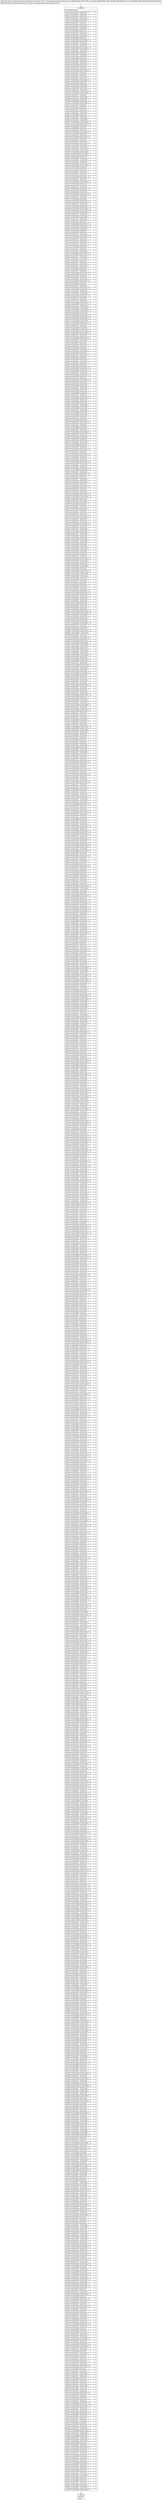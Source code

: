 digraph "CFG forcom.google.android.gms.internal.ads.zzcs.zza([B[B)V" {
Node_0 [shape=record,label="{0\:\ 0x0000|MTH_ENTER_BLOCK\l|com.google.android.gms.internal.ads.zzcl r0 = r3.zzvc\lr0.zzts = r3.zzvc.zzse ^ r3.zzvc.zzts\lcom.google.android.gms.internal.ads.zzcl r0 = r3.zzvc\lr0.zzts = r3.zzvc.zzts ^ r3.zzvc.zzon\lcom.google.android.gms.internal.ads.zzcl r0 = r3.zzvc\lr0.zztg = r3.zzvc.zzts ^ r3.zzvc.zztg\lcom.google.android.gms.internal.ads.zzcl r0 = r3.zzvc\lr0.zzsf = r3.zzvc.zzon & r3.zzvc.zzsf\lcom.google.android.gms.internal.ads.zzcl r0 = r3.zzvc\lr0.zzsf = r3.zzvc.zzti ^ r3.zzvc.zzsf\lcom.google.android.gms.internal.ads.zzcl r0 = r3.zzvc\lr0.zzti = r3.zzvc.zznp ^ r3.zzvc.zzpr\lcom.google.android.gms.internal.ads.zzcl r0 = r3.zzvc\lr0.zzts = r3.zzvc.zzti ^ r3.zzvc.zzpb\lcom.google.android.gms.internal.ads.zzcl r0 = r3.zzvc\lr0.zzse = r3.zzvc.zzpb \| r3.zzvc.zzti\lcom.google.android.gms.internal.ads.zzcl r0 = r3.zzvc\lr0.zzse = r3.zzvc.zzti ^ r3.zzvc.zzse\lcom.google.android.gms.internal.ads.zzcl r0 = r3.zzvc\lr0.zzqj = r3.zzvc.zzse ^ r3.zzvc.zzqj\lcom.google.android.gms.internal.ads.zzcl r0 = r3.zzvc\lr0.zzse = r3.zzvc.zzpb \| r3.zzvc.zzti\lcom.google.android.gms.internal.ads.zzcl r0 = r3.zzvc\lr0.zzse = r3.zzvc.zzse & (r3.zzvc.zzpz ^ \-1)\lcom.google.android.gms.internal.ads.zzcl r0 = r3.zzvc\lr0.zzse = r3.zzvc.zztn ^ r3.zzvc.zzse\lcom.google.android.gms.internal.ads.zzcl r0 = r3.zzvc\lr0.zztd = r3.zzvc.zzse ^ r3.zzvc.zztd\lcom.google.android.gms.internal.ads.zzcl r0 = r3.zzvc\lr0.zzse = r3.zzvc.zznp & (r3.zzvc.zzpb ^ \-1)\lcom.google.android.gms.internal.ads.zzcl r0 = r3.zzvc\lr0.zzse = r3.zzvc.zzpr ^ r3.zzvc.zzse\lcom.google.android.gms.internal.ads.zzcl r0 = r3.zzvc\lr0.zzse = r3.zzvc.zzpz \| r3.zzvc.zzse\lcom.google.android.gms.internal.ads.zzcl r0 = r3.zzvc\lr0.zzse = r3.zzvc.zzsw ^ r3.zzvc.zzse\lcom.google.android.gms.internal.ads.zzcl r0 = r3.zzvc\lr0.zzse = r3.zzvc.zzpj \| r3.zzvc.zzse\lcom.google.android.gms.internal.ads.zzcl r0 = r3.zzvc\lr0.zzse = r3.zzvc.zzqj ^ r3.zzvc.zzse\lcom.google.android.gms.internal.ads.zzcl r0 = r3.zzvc\lr0.zzqj = r3.zzvc.zznp ^ r3.zzvc.zzof\lcom.google.android.gms.internal.ads.zzcl r0 = r3.zzvc\lr0.zzqj = r3.zzvc.zzqj & r3.zzvc.zzon\lcom.google.android.gms.internal.ads.zzcl r0 = r3.zzvc\lr0.zzqj = r3.zzvc.zztf ^ r3.zzvc.zzqj\lcom.google.android.gms.internal.ads.zzcl r0 = r3.zzvc\lr0.zzqj = r3.zzvc.zzpz & (r3.zzvc.zzqj ^ \-1)\lcom.google.android.gms.internal.ads.zzcl r0 = r3.zzvc\lr0.zzqj = r3.zzvc.zzsf ^ r3.zzvc.zzqj\lcom.google.android.gms.internal.ads.zzcl r0 = r3.zzvc\lr0.zzrj = r3.zzvc.zzqj ^ r3.zzvc.zzrj\lcom.google.android.gms.internal.ads.zzcl r0 = r3.zzvc\lr0.zzoo = r3.zzvc.zzrj ^ r3.zzvc.zzoo\lcom.google.android.gms.internal.ads.zzcl r0 = r3.zzvc\lr0.zzrj = r3.zzvc.zzoo & (r3.zzvc.zzpe ^ \-1)\lcom.google.android.gms.internal.ads.zzcl r0 = r3.zzvc\lr0.zzqj = r3.zzvc.zzpe \| r3.zzvc.zzoo\lcom.google.android.gms.internal.ads.zzcl r0 = r3.zzvc\lr0.zztf = r3.zzvc.zzpr & r3.zzvc.zznp\lcom.google.android.gms.internal.ads.zzcl r0 = r3.zzvc\lr0.zzsw = r3.zzvc.zztf & r3.zzvc.zzpz\lcom.google.android.gms.internal.ads.zzcl r0 = r3.zzvc\lr0.zzsw = r3.zzvc.zzsz ^ r3.zzvc.zzsw\lcom.google.android.gms.internal.ads.zzcl r0 = r3.zzvc\lr0.zzsw = r3.zzvc.zzsw & (r3.zzvc.zzpj ^ \-1)\lcom.google.android.gms.internal.ads.zzcl r0 = r3.zzvc\lr0.zzst = r3.zzvc.zztf ^ r3.zzvc.zzst\lcom.google.android.gms.internal.ads.zzcl r0 = r3.zzvc\lr0.zzqg = r3.zzvc.zzst ^ r3.zzvc.zzqg\lcom.google.android.gms.internal.ads.zzcl r0 = r3.zzvc\lr0.zzqg = r3.zzvc.zzpj \| r3.zzvc.zzqg\lcom.google.android.gms.internal.ads.zzcl r0 = r3.zzvc\lr0.zzst = r3.zzvc.zztf & (r3.zzvc.zzpb ^ \-1)\lcom.google.android.gms.internal.ads.zzcl r0 = r3.zzvc\lr0.zzst = r3.zzvc.zzti ^ r3.zzvc.zzst\lcom.google.android.gms.internal.ads.zzcl r0 = r3.zzvc\lr0.zzst = r3.zzvc.zzpz \| r3.zzvc.zzst\lcom.google.android.gms.internal.ads.zzcl r0 = r3.zzvc\lr0.zzst = r3.zzvc.zzts ^ r3.zzvc.zzst\lcom.google.android.gms.internal.ads.zzcl r0 = r3.zzvc\lr0.zzqv = r3.zzvc.zzst ^ r3.zzvc.zzqv\lcom.google.android.gms.internal.ads.zzcl r0 = r3.zzvc\lr0.zzqv = r3.zzvc.zzqv \| r3.zzvc.zzot\lcom.google.android.gms.internal.ads.zzcl r0 = r3.zzvc\lr0.zzqv = r3.zzvc.zzqi ^ r3.zzvc.zzqv\lcom.google.android.gms.internal.ads.zzcl r0 = r3.zzvc\lr0.zzpu = r3.zzvc.zzqv ^ r3.zzvc.zzpu\lcom.google.android.gms.internal.ads.zzcl r0 = r3.zzvc\lr0.zzqv = r3.zzvc.zzpe & (r3.zzvc.zzpu ^ \-1)\lcom.google.android.gms.internal.ads.zzcl r0 = r3.zzvc\lr0.zzqi = r3.zzvc.zzoo & (r3.zzvc.zzpu ^ \-1)\lcom.google.android.gms.internal.ads.zzcl r0 = r3.zzvc\lr0.zzst = r3.zzvc.zzpb \| r3.zzvc.zztf\lcom.google.android.gms.internal.ads.zzcl r0 = r3.zzvc\lr0.zzst = r3.zzvc.zzrb ^ r3.zzvc.zzst\lcom.google.android.gms.internal.ads.zzcl r0 = r3.zzvc\lr0.zzrb = r3.zzvc.zztf & (r3.zzvc.zzpb ^ \-1)\lcom.google.android.gms.internal.ads.zzcl r0 = r3.zzvc\lr0.zzrb = r3.zzvc.zztf ^ r3.zzvc.zzrb\lcom.google.android.gms.internal.ads.zzcl r0 = r3.zzvc\lr0.zzti = r3.zzvc.zzrb & (r3.zzvc.zzpz ^ \-1)\lcom.google.android.gms.internal.ads.zzcl r0 = r3.zzvc\lr0.zzti = r3.zzvc.zzqz ^ r3.zzvc.zzti\lcom.google.android.gms.internal.ads.zzcl r0 = r3.zzvc\lr0.zzsw = r3.zzvc.zzti ^ r3.zzvc.zzsw\lcom.google.android.gms.internal.ads.zzcl r0 = r3.zzvc\lr0.zzsw = r3.zzvc.zzsw \| r3.zzvc.zzot\lcom.google.android.gms.internal.ads.zzcl r0 = r3.zzvc\lr0.zzsw = r3.zzvc.zzse ^ r3.zzvc.zzsw\lcom.google.android.gms.internal.ads.zzcl r0 = r3.zzvc\lr0.zzpw = r3.zzvc.zzsw ^ r3.zzvc.zzpw\lcom.google.android.gms.internal.ads.zzcl r0 = r3.zzvc\lr0.zzsw = r3.zzvc.zznu & r3.zzvc.zzpw\lcom.google.android.gms.internal.ads.zzcl r0 = r3.zzvc\lr0.zzse = r3.zzvc.zznu & (r3.zzvc.zzpw ^ \-1)\lcom.google.android.gms.internal.ads.zzcl r0 = r3.zzvc\lr0.zzse = r3.zzvc.zzse & r3.zzvc.zzoc\lcom.google.android.gms.internal.ads.zzcl r0 = r3.zzvc\lr0.zzse = r3.zzvc.zzpw ^ r3.zzvc.zzse\lcom.google.android.gms.internal.ads.zzcl r0 = r3.zzvc\lr0.zzrv = r3.zzvc.zzpw ^ r3.zzvc.zzrv\lcom.google.android.gms.internal.ads.zzcl r0 = r3.zzvc\lr0.zzti = r3.zzvc.zzpw & (r3.zzvc.zzpa ^ \-1)\lcom.google.android.gms.internal.ads.zzcl r0 = r3.zzvc\lr0.zzqz = r3.zzvc.zznu & r3.zzvc.zzti\lcom.google.android.gms.internal.ads.zzcl r0 = r3.zzvc\lr0.zzti = r3.zzvc.zznu & r3.zzvc.zzti\lcom.google.android.gms.internal.ads.zzcl r0 = r3.zzvc\lr0.zzti = r3.zzvc.zzpw ^ r3.zzvc.zzti\lcom.google.android.gms.internal.ads.zzcl r0 = r3.zzvc\lr0.zztt = r3.zzvc.zzti ^ r3.zzvc.zztt\lcom.google.android.gms.internal.ads.zzcl r0 = r3.zzvc\lr0.zzti = r3.zzvc.zzti & (r3.zzvc.zzoc ^ \-1)\lcom.google.android.gms.internal.ads.zzcl r0 = r3.zzvc\lr0.zzti = r3.zzvc.zzpw ^ r3.zzvc.zzti\lcom.google.android.gms.internal.ads.zzcl r0 = r3.zzvc\lr0.zzsz = r3.zzvc.zzpa & (r3.zzvc.zzpw ^ \-1)\lcom.google.android.gms.internal.ads.zzcl r0 = r3.zzvc\lr0.zztn = r3.zzvc.zznu & r3.zzvc.zzsz\lcom.google.android.gms.internal.ads.zzcl r0 = r3.zzvc\lr0.zztn = r3.zzvc.zzsz ^ r3.zzvc.zztn\lcom.google.android.gms.internal.ads.zzcl r0 = r3.zzvc\lr0.zztn = r3.zzvc.zztn & (r3.zzvc.zzoc ^ \-1)\lcom.google.android.gms.internal.ads.zzcl r0 = r3.zzvc\lr0.zzsz = r3.zzvc.zznu & r3.zzvc.zzsz\lcom.google.android.gms.internal.ads.zzcl r0 = r3.zzvc\lr0.zzsz = r3.zzvc.zzoc & (r3.zzvc.zzsz ^ \-1)\lcom.google.android.gms.internal.ads.zzcl r0 = r3.zzvc\lr0.zzsz = r3.zzvc.zzrv ^ r3.zzvc.zzsz\lcom.google.android.gms.internal.ads.zzcl r0 = r3.zzvc\lr0.zzrv = r3.zzvc.zzpa \| r3.zzvc.zzpw\lcom.google.android.gms.internal.ads.zzcl r0 = r3.zzvc\lr0.zzrq = r3.zzvc.zznu & (r3.zzvc.zzrv ^ \-1)\lcom.google.android.gms.internal.ads.zzcl r0 = r3.zzvc\lr0.zzsw = r3.zzvc.zzrv ^ r3.zzvc.zzsw\lcom.google.android.gms.internal.ads.zzcl r0 = r3.zzvc\lr0.zzsw = r3.zzvc.zzoc & (r3.zzvc.zzsw ^ \-1)\lcom.google.android.gms.internal.ads.zzcl r0 = r3.zzvc\lr0.zzsq = r3.zzvc.zzrv & (r3.zzvc.zzpw ^ \-1)\lcom.google.android.gms.internal.ads.zzcl r0 = r3.zzvc\lr0.zzsq = r3.zzvc.zznu & (r3.zzvc.zzsq ^ \-1)\lcom.google.android.gms.internal.ads.zzcl r0 = r3.zzvc\lr0.zzsq = r3.zzvc.zzrv ^ r3.zzvc.zzsq\lcom.google.android.gms.internal.ads.zzcl r0 = r3.zzvc\lr0.zzrv = r3.zzvc.zzpa & r3.zzvc.zzpw\lcom.google.android.gms.internal.ads.zzcl r0 = r3.zzvc\lr0.zzrh = r3.zzvc.zzrv ^ r3.zzvc.zznu\lcom.google.android.gms.internal.ads.zzcl r0 = r3.zzvc\lr0.zzrh = r3.zzvc.zzoc \| r3.zzvc.zzrh\lcom.google.android.gms.internal.ads.zzcl r0 = r3.zzvc\lr0.zzrs = r3.zzvc.zzpw & (r3.zzvc.zzrv ^ \-1)\lcom.google.android.gms.internal.ads.zzcl r0 = r3.zzvc\lr0.zzru = r3.zzvc.zznu & (r3.zzvc.zzrs ^ \-1)\lcom.google.android.gms.internal.ads.zzcl r0 = r3.zzvc\lr0.zzqc = r3.zzvc.zzru & r3.zzvc.zzoc\lcom.google.android.gms.internal.ads.zzcl r0 = r3.zzvc\lr0.zzru = r3.zzvc.zzoc \| r3.zzvc.zzru\lcom.google.android.gms.internal.ads.zzcl r0 = r3.zzvc\lr0.zzru = r3.zzvc.zztr ^ r3.zzvc.zzru\lcom.google.android.gms.internal.ads.zzcl r0 = r3.zzvc\lr0.zzrs = r3.zzvc.zznu & (r3.zzvc.zzrs ^ \-1)\lcom.google.android.gms.internal.ads.zzcl r0 = r3.zzvc\lr0.zzrs = r3.zzvc.zzrv ^ r3.zzvc.zzrs\lcom.google.android.gms.internal.ads.zzcl r0 = r3.zzvc\lr0.zzrh = r3.zzvc.zzrs ^ r3.zzvc.zzrh\lcom.google.android.gms.internal.ads.zzcl r0 = r3.zzvc\lr0.zzrc = r3.zzvc.zzrv ^ r3.zzvc.zzrc\lcom.google.android.gms.internal.ads.zzcl r0 = r3.zzvc\lr0.zzrc = r3.zzvc.zzoc & r3.zzvc.zzrc\lcom.google.android.gms.internal.ads.zzcl r0 = r3.zzvc\lr0.zzrc = r3.zzvc.zztr ^ r3.zzvc.zzrc\lcom.google.android.gms.internal.ads.zzcl r0 = r3.zzvc\lr0.zztr = r3.zzvc.zzpa ^ r3.zzvc.zzpw\lcom.google.android.gms.internal.ads.zzcl r0 = r3.zzvc\lr0.zzsu = r3.zzvc.zznu & (r3.zzvc.zztr ^ \-1)\lcom.google.android.gms.internal.ads.zzcl r0 = r3.zzvc\lr0.zzsu = r3.zzvc.zzrv ^ r3.zzvc.zzsu\lcom.google.android.gms.internal.ads.zzcl r0 = r3.zzvc\lr0.zzsw = r3.zzvc.zzsu ^ r3.zzvc.zzsw\lcom.google.android.gms.internal.ads.zzcl r0 = r3.zzvc\lr0.zztr = r3.zzvc.zztr ^ r3.zzvc.zznu\lcom.google.android.gms.internal.ads.zzcl r0 = r3.zzvc\lr0.zzqc = r3.zzvc.zztr ^ r3.zzvc.zzqc\lcom.google.android.gms.internal.ads.zzcl r0 = r3.zzvc\lr0.zztp = r3.zzvc.zzrb ^ r3.zzvc.zztp\lcom.google.android.gms.internal.ads.zzcl r0 = r3.zzvc\lr0.zztp = r3.zzvc.zzpj \| r3.zzvc.zztp\lcom.google.android.gms.internal.ads.zzcl r0 = r3.zzvc\lr0.zztp = r3.zzvc.zzrt ^ r3.zzvc.zztp\lcom.google.android.gms.internal.ads.zzcl r0 = r3.zzvc\lr0.zztp = r3.zzvc.zztp & (r3.zzvc.zzot ^ \-1)\lcom.google.android.gms.internal.ads.zzcl r0 = r3.zzvc\lr0.zztp = r3.zzvc.zztd ^ r3.zzvc.zztp\lcom.google.android.gms.internal.ads.zzcl r0 = r3.zzvc\lr0.zzny = r3.zzvc.zztp ^ r3.zzvc.zzny\lcom.google.android.gms.internal.ads.zzcl r0 = r3.zzvc\lr0.zztf = r3.zzvc.zzpr & (r3.zzvc.zztf ^ \-1)\lcom.google.android.gms.internal.ads.zzcl r0 = r3.zzvc\lr0.zztf = r3.zzvc.zzpb \| r3.zzvc.zztf\lcom.google.android.gms.internal.ads.zzcl r0 = r3.zzvc\lr0.zztf = r3.zzvc.zztm ^ r3.zzvc.zztf\lcom.google.android.gms.internal.ads.zzcl r0 = r3.zzvc\lr0.zztm = r3.zzvc.zzpz & (r3.zzvc.zztf ^ \-1)\lcom.google.android.gms.internal.ads.zzcl r0 = r3.zzvc\lr0.zztm = r3.zzvc.zzts ^ r3.zzvc.zztm\lcom.google.android.gms.internal.ads.zzcl r0 = r3.zzvc\lr0.zzqa = r3.zzvc.zztm ^ r3.zzvc.zzqa\lcom.google.android.gms.internal.ads.zzcl r0 = r3.zzvc\lr0.zztf = r3.zzvc.zztf & (r3.zzvc.zzpz ^ \-1)\lcom.google.android.gms.internal.ads.zzcl r0 = r3.zzvc\lr0.zztf = r3.zzvc.zzst ^ r3.zzvc.zztf\lcom.google.android.gms.internal.ads.zzcl r0 = r3.zzvc\lr0.zzqg = r3.zzvc.zztf ^ r3.zzvc.zzqg\lcom.google.android.gms.internal.ads.zzcl r0 = r3.zzvc\lr0.zzqg = r3.zzvc.zzqg & (r3.zzvc.zzot ^ \-1)\lcom.google.android.gms.internal.ads.zzcl r0 = r3.zzvc\lr0.zzqg = r3.zzvc.zzqa ^ r3.zzvc.zzqg\lcom.google.android.gms.internal.ads.zzcl r0 = r3.zzvc\lr0.zznw = r3.zzvc.zzqg ^ r3.zzvc.zznw\lcom.google.android.gms.internal.ads.zzcl r0 = r3.zzvc\lr0.zzqg = r3.zzvc.zznw & (r3.zzvc.zzou ^ \-1)\lcom.google.android.gms.internal.ads.zzcl r0 = r3.zzvc\lr0.zzqa = r3.zzvc.zznw & r3.zzvc.zzou\lcom.google.android.gms.internal.ads.zzcl r0 = r3.zzvc\lr0.zztf = r3.zzvc.zzqa & (r3.zzvc.zzom ^ \-1)\lcom.google.android.gms.internal.ads.zzcl r0 = r3.zzvc\lr0.zzst = r3.zzvc.zzqa & (r3.zzvc.zzom ^ \-1)\lcom.google.android.gms.internal.ads.zzcl r0 = r3.zzvc\lr0.zztm = r3.zzvc.zznw & r3.zzvc.zzou\lcom.google.android.gms.internal.ads.zzcl r0 = r3.zzvc\lr0.zzts = r3.zzvc.zznw & (r3.zzvc.zzou ^ \-1)\lcom.google.android.gms.internal.ads.zzcl r0 = r3.zzvc\lr0.zzts = r3.zzvc.zzou ^ r3.zzvc.zzts\lcom.google.android.gms.internal.ads.zzcl r0 = r3.zzvc\lr0.zztp = r3.zzvc.zznw & r3.zzvc.zzou\lcom.google.android.gms.internal.ads.zzcl r0 = r3.zzvc\lr0.zztd = r3.zzvc.zznw & (r3.zzvc.zzou ^ \-1)\lcom.google.android.gms.internal.ads.zzcl r0 = r3.zzvc\lr0.zzrt = r3.zzvc.zznx & (r3.zzvc.zznp ^ \-1)\lcom.google.android.gms.internal.ads.zzcl r0 = r3.zzvc\lr0.zzsk = r3.zzvc.zzrt ^ r3.zzvc.zzsk\lcom.google.android.gms.internal.ads.zzcl r0 = r3.zzvc\lr0.zzsk = r3.zzvc.zzsk & (r3.zzvc.zzpz ^ \-1)\lcom.google.android.gms.internal.ads.zzcl r0 = r3.zzvc\lr0.zzsk = r3.zzvc.zzsf ^ r3.zzvc.zzsk\lcom.google.android.gms.internal.ads.zzcl r0 = r3.zzvc\lr0.zztj = r3.zzvc.zzsk ^ r3.zzvc.zztj\lcom.google.android.gms.internal.ads.zzcl r0 = r3.zzvc\lr0.zzos = r3.zzvc.zztj ^ r3.zzvc.zzos\lcom.google.android.gms.internal.ads.zzcl r0 = r3.zzvc\lr0.zzqz = r3.zzvc.zzos \| r3.zzvc.zzqz\lcom.google.android.gms.internal.ads.zzcl r0 = r3.zzvc\lr0.zzqz = r3.zzvc.zzse ^ r3.zzvc.zzqz\lcom.google.android.gms.internal.ads.zzcl r0 = r3.zzvc\lr0.zzsq = r3.zzvc.zzos \| r3.zzvc.zzsq\lcom.google.android.gms.internal.ads.zzcl r0 = r3.zzvc\lr0.zzsq = r3.zzvc.zzrs ^ r3.zzvc.zzsq\lcom.google.android.gms.internal.ads.zzcl r0 = r3.zzvc\lr0.zztn = r3.zzvc.zzos \| r3.zzvc.zztn\lcom.google.android.gms.internal.ads.zzcl r0 = r3.zzvc\lr0.zztn = r3.zzvc.zzrh ^ r3.zzvc.zztn\lcom.google.android.gms.internal.ads.zzcl r0 = r3.zzvc\lr0.zztb = r3.zzvc.zzos ^ r3.zzvc.zztb\lcom.google.android.gms.internal.ads.zzcl r0 = r3.zzvc\lr0.zzrh = r3.zzvc.zzno \| r3.zzvc.zzos\lcom.google.android.gms.internal.ads.zzcl r0 = r3.zzvc\lr0.zzrs = r3.zzvc.zzrh & (r3.zzvc.zzos ^ \-1)\lcom.google.android.gms.internal.ads.zzcl r0 = r3.zzvc\lr0.zzse = r3.zzvc.zzpq & (r3.zzvc.zzrs ^ \-1)\lcom.google.android.gms.internal.ads.zzcl r0 = r3.zzvc\lr0.zzse = r3.zzvc.zzno ^ r3.zzvc.zzse\lcom.google.android.gms.internal.ads.zzcl r0 = r3.zzvc\lr0.zztj = r3.zzvc.zzpq & (r3.zzvc.zzrh ^ \-1)\lcom.google.android.gms.internal.ads.zzcl r0 = r3.zzvc\lr0.zztj = r3.zzvc.zzrh ^ r3.zzvc.zztj\lcom.google.android.gms.internal.ads.zzcl r0 = r3.zzvc\lr0.zzsk = r3.zzvc.zzpq & (r3.zzvc.zzrh ^ \-1)\lcom.google.android.gms.internal.ads.zzcl r0 = r3.zzvc\lr0.zzsf = r3.zzvc.zzno & r3.zzvc.zzos\lcom.google.android.gms.internal.ads.zzcl r0 = r3.zzvc\lr0.zzrb = r3.zzvc.zzpq & r3.zzvc.zzsf\lcom.google.android.gms.internal.ads.zzcl r0 = r3.zzvc\lr0.zzrb = r3.zzvc.zzno ^ r3.zzvc.zzrb\lcom.google.android.gms.internal.ads.zzcl r0 = r3.zzvc\lr0.zztr = r3.zzvc.zzpq & r3.zzvc.zzsf\lcom.google.android.gms.internal.ads.zzcl r0 = r3.zzvc\lr0.zzsu = r3.zzvc.zzpq & r3.zzvc.zzsf\lcom.google.android.gms.internal.ads.zzcl r0 = r3.zzvc\lr0.zzsu = r3.zzvc.zzos ^ r3.zzvc.zzsu\lcom.google.android.gms.internal.ads.zzcl r0 = r3.zzvc\lr0.zzqr = r3.zzvc.zzno & (r3.zzvc.zzos ^ \-1)\lcom.google.android.gms.internal.ads.zzcl r0 = r3.zzvc\lr0.zzsk = r3.zzvc.zzqr ^ r3.zzvc.zzsk\lcom.google.android.gms.internal.ads.zzcl r0 = r3.zzvc\lr0.zzsd = r3.zzvc.zzpq & r3.zzvc.zzqr\lcom.google.android.gms.internal.ads.zzcl r0 = r3.zzvc\lr0.zzqn = r3.zzvc.zzqr ^ r3.zzvc.zzpq\lcom.google.android.gms.internal.ads.zzcl r0 = r3.zzvc\lr0.zzqx = r3.zzvc.zzpq & r3.zzvc.zzqr\lcom.google.android.gms.internal.ads.zzcl r0 = r3.zzvc\lr0.zzqx = r3.zzvc.zzos ^ r3.zzvc.zzqx\lcom.google.android.gms.internal.ads.zzcl r0 = r3.zzvc\lr0.zzrg = r3.zzvc.zzpq & r3.zzvc.zzqr\lcom.google.android.gms.internal.ads.zzcl r0 = r3.zzvc\lr0.zztv = r3.zzvc.zzpq & r3.zzvc.zzqr\lcom.google.android.gms.internal.ads.zzcl r0 = r3.zzvc\lr0.zztv = r3.zzvc.zzsf ^ r3.zzvc.zztv\lcom.google.android.gms.internal.ads.zzcl r0 = r3.zzvc\lr0.zzqr = r3.zzvc.zzpq & r3.zzvc.zzqr\lcom.google.android.gms.internal.ads.zzcl r0 = r3.zzvc\lr0.zzrv = r3.zzvc.zzrv & (r3.zzvc.zzos ^ \-1)\lcom.google.android.gms.internal.ads.zzcl r0 = r3.zzvc\lr0.zzrv = r3.zzvc.zzrq ^ r3.zzvc.zzrv\lcom.google.android.gms.internal.ads.zzcl r0 = r3.zzvc\lr0.zzrq = r3.zzvc.zzpq & r3.zzvc.zzos\lcom.google.android.gms.internal.ads.zzcl r0 = r3.zzvc\lr0.zzrq = r3.zzvc.zzsf ^ r3.zzvc.zzrq\lcom.google.android.gms.internal.ads.zzcl r0 = r3.zzvc\lr0.zztw = r3.zzvc.zzos & (r3.zzvc.zzno ^ \-1)\lcom.google.android.gms.internal.ads.zzcl r0 = r3.zzvc\lr0.zzsd = r3.zzvc.zztw ^ r3.zzvc.zzsd\lcom.google.android.gms.internal.ads.zzcl r0 = r3.zzvc\lr0.zztw = r3.zzvc.zzpq & r3.zzvc.zztw\lcom.google.android.gms.internal.ads.zzcl r0 = r3.zzvc\lr0.zzsw = r3.zzvc.zzos \| r3.zzvc.zzsw\lcom.google.android.gms.internal.ads.zzcl r0 = r3.zzvc\lr0.zzsw = r3.zzvc.zzsz ^ r3.zzvc.zzsw\lcom.google.android.gms.internal.ads.zzcl r0 = r3.zzvc\lr0.zzsz = r3.zzvc.zzpq & r3.zzvc.zzos\lcom.google.android.gms.internal.ads.zzcl r0 = r3.zzvc\lr0.zzsz = r3.zzvc.zzno ^ r3.zzvc.zzsz\lcom.google.android.gms.internal.ads.zzcl r0 = r3.zzvc\lr0.zztt = r3.zzvc.zztt & (r3.zzvc.zzos ^ \-1)\lcom.google.android.gms.internal.ads.zzcl r0 = r3.zzvc\lr0.zztt = r3.zzvc.zzrc ^ r3.zzvc.zztt\lcom.google.android.gms.internal.ads.zzcl r0 = r3.zzvc\lr0.zzru = r3.zzvc.zzru & (r3.zzvc.zzos ^ \-1)\lcom.google.android.gms.internal.ads.zzcl r0 = r3.zzvc\lr0.zzru = r3.zzvc.zzqc ^ r3.zzvc.zzru\lcom.google.android.gms.internal.ads.zzcl r0 = r3.zzvc\lr0.zzqc = r3.zzvc.zzno ^ r3.zzvc.zzos\lcom.google.android.gms.internal.ads.zzcl r0 = r3.zzvc\lr0.zzrc = r3.zzvc.zzpq & (r3.zzvc.zzqc ^ \-1)\lcom.google.android.gms.internal.ads.zzcl r0 = r3.zzvc\lr0.zztw = r3.zzvc.zzqc ^ r3.zzvc.zztw\lcom.google.android.gms.internal.ads.zzcl r0 = r3.zzvc\lr0.zzrg = r3.zzvc.zzqc ^ r3.zzvc.zzrg\lcom.google.android.gms.internal.ads.zzcl r0 = r3.zzvc\lr0.zzqc = r3.zzvc.zzpq & (r3.zzvc.zzqc ^ \-1)\lcom.google.android.gms.internal.ads.zzcl r0 = r3.zzvc\lr0.zzqc = r3.zzvc.zzno ^ r3.zzvc.zzqc\lcom.google.android.gms.internal.ads.zzcl r0 = r3.zzvc\lr0.zzti = r3.zzvc.zzti & (r3.zzvc.zzos ^ \-1)\lcom.google.android.gms.internal.ads.zzcl r0 = r3.zzvc\lr0.zzti = r3.zzvc.zzqt ^ r3.zzvc.zzti\lcom.google.android.gms.internal.ads.zzcl r0 = r3.zzvc\lr0.zzqd = r3.zzvc.zzrt ^ r3.zzvc.zzqd\lcom.google.android.gms.internal.ads.zzcl r0 = r3.zzvc\lr0.zzsg = r3.zzvc.zzqd ^ r3.zzvc.zzsg\lcom.google.android.gms.internal.ads.zzcl r0 = r3.zzvc\lr0.zzrf = r3.zzvc.zzsg ^ r3.zzvc.zzrf\lcom.google.android.gms.internal.ads.zzcl r0 = r3.zzvc\lr0.zzrf = r3.zzvc.zzov & (r3.zzvc.zzrf ^ \-1)\lcom.google.android.gms.internal.ads.zzcl r0 = r3.zzvc\lr0.zzrf = r3.zzvc.zzob ^ r3.zzvc.zzrf\lcom.google.android.gms.internal.ads.zzcl r0 = r3.zzvc\lr0.zzpc = r3.zzvc.zzrf ^ r3.zzvc.zzpc\lcom.google.android.gms.internal.ads.zzcl r0 = r3.zzvc\lr0.zzrf = r3.zzvc.zzom & (r3.zzvc.zzpc ^ \-1)\lcom.google.android.gms.internal.ads.zzcl r0 = r3.zzvc\lr0.zzob = r3.zzvc.zzom & (r3.zzvc.zzpc ^ \-1)\lcom.google.android.gms.internal.ads.zzcl r0 = r3.zzvc\lr0.zzsg = r3.zzvc.zzpc \| r3.zzvc.zzom\lcom.google.android.gms.internal.ads.zzcl r0 = r3.zzvc\lr0.zzqd = r3.zzvc.zzpc \| r3.zzvc.zzom\lcom.google.android.gms.internal.ads.zzcl r0 = r3.zzvc\lr0.zzrt = r3.zzvc.zzof \| r3.zzvc.zznp\lcom.google.android.gms.internal.ads.zzcl r0 = r3.zzvc\lr0.zzrt = r3.zzvc.zznp ^ r3.zzvc.zzrt\lcom.google.android.gms.internal.ads.zzcl r0 = r3.zzvc\lr0.zzrt = r3.zzvc.zzrt & r3.zzvc.zzon\lcom.google.android.gms.internal.ads.zzcl r0 = r3.zzvc\lr0.zzrt = r3.zzvc.zzto ^ r3.zzvc.zzrt\lcom.google.android.gms.internal.ads.zzcl r0 = r3.zzvc\lr0.zzra = r3.zzvc.zzrt ^ r3.zzvc.zzra\lcom.google.android.gms.internal.ads.zzcl r0 = r3.zzvc\lr0.zzra = r3.zzvc.zzov & (r3.zzvc.zzra ^ \-1)\lcom.google.android.gms.internal.ads.zzcl r0 = r3.zzvc\lr0.zzra = r3.zzvc.zztg ^ r3.zzvc.zzra\lcom.google.android.gms.internal.ads.zzcl r0 = r3.zzvc\lr0.zzoa = r3.zzvc.zzra ^ r3.zzvc.zzoa\lcom.google.android.gms.internal.ads.zzcl r0 = r3.zzvc\lr0.zzro = r3.zzvc.zzro & (r3.zzvc.zznq ^ \-1)\lcom.google.android.gms.internal.ads.zzcl r0 = r3.zzvc\lr0.zzro = r3.zzvc.zzsx ^ r3.zzvc.zzro\lcom.google.android.gms.internal.ads.zzcl r0 = r3.zzvc\lr0.zzqq = r3.zzvc.zzro ^ r3.zzvc.zzqq\lcom.google.android.gms.internal.ads.zzcl r0 = r3.zzvc\lr0.zzqq = r3.zzvc.zzps \| r3.zzvc.zzqq\lcom.google.android.gms.internal.ads.zzcl r0 = r3.zzvc\lr0.zzqq = r3.zzvc.zzsi ^ r3.zzvc.zzqq\lcom.google.android.gms.internal.ads.zzcl r0 = r3.zzvc\lr0.zzoz = r3.zzvc.zzqq ^ r3.zzvc.zzoz\lcom.google.android.gms.internal.ads.zzcl r0 = r3.zzvc\lr0.zzqe = r3.zzvc.zzoz & r3.zzvc.zzqe\lcom.google.android.gms.internal.ads.zzcl r0 = r3.zzvc\lr0.zzqe = r3.zzvc.zzog ^ r3.zzvc.zzqe\lcom.google.android.gms.internal.ads.zzcl r0 = r3.zzvc\lr0.zzqe = r3.zzvc.zzqe \| r3.zzvc.zzpx\lcom.google.android.gms.internal.ads.zzcl r0 = r3.zzvc\lr0.zzog = r3.zzvc.zzoz & r3.zzvc.zzql\lcom.google.android.gms.internal.ads.zzcl r0 = r3.zzvc\lr0.zzog = r3.zzvc.zzqb ^ r3.zzvc.zzog\lcom.google.android.gms.internal.ads.zzcl r0 = r3.zzvc\lr0.zzog = r3.zzvc.zzso \| r3.zzvc.zzog\lcom.google.android.gms.internal.ads.zzcl r0 = r3.zzvc\lr0.zzsy = r3.zzvc.zzoz & r3.zzvc.zzsy\lcom.google.android.gms.internal.ads.zzcl r0 = r3.zzvc\lr0.zzsy = r3.zzvc.zzre ^ r3.zzvc.zzsy\lcom.google.android.gms.internal.ads.zzcl r0 = r3.zzvc\lr0.zzqo = r3.zzvc.zzoz & (r3.zzvc.zzqo ^ \-1)\lcom.google.android.gms.internal.ads.zzcl r0 = r3.zzvc\lr0.zzqo = r3.zzvc.zzsm ^ r3.zzvc.zzqo\lcom.google.android.gms.internal.ads.zzcl r0 = r3.zzvc\lr0.zzqk = r3.zzvc.zzoz & r3.zzvc.zzqk\lcom.google.android.gms.internal.ads.zzcl r0 = r3.zzvc\lr0.zzqk = r3.zzvc.zzqm ^ r3.zzvc.zzqk\lcom.google.android.gms.internal.ads.zzcl r0 = r3.zzvc\lr0.zzqk = r3.zzvc.zzqk \| r3.zzvc.zzpx\lcom.google.android.gms.internal.ads.zzcl r0 = r3.zzvc\lr0.zzqm = r3.zzvc.zzoz & (r3.zzvc.zzsc ^ \-1)\lcom.google.android.gms.internal.ads.zzcl r0 = r3.zzvc\lr0.zzqm = r3.zzvc.zzqp ^ r3.zzvc.zzqm\lcom.google.android.gms.internal.ads.zzcl r0 = r3.zzvc\lr0.zzog = r3.zzvc.zzqm ^ r3.zzvc.zzog\lcom.google.android.gms.internal.ads.zzcl r0 = r3.zzvc\lr0.zzql = r3.zzvc.zzoz & r3.zzvc.zzql\lcom.google.android.gms.internal.ads.zzcl r0 = r3.zzvc\lr0.zzql = r3.zzvc.zztc ^ r3.zzvc.zzql\lcom.google.android.gms.internal.ads.zzcl r0 = r3.zzvc\lr0.zzql = r3.zzvc.zzso \| r3.zzvc.zzql\lcom.google.android.gms.internal.ads.zzcl r0 = r3.zzvc\lr0.zzsj = r3.zzvc.zzoz & r3.zzvc.zzsj\lcom.google.android.gms.internal.ads.zzcl r0 = r3.zzvc\lr0.zzsj = r3.zzvc.zzqh ^ r3.zzvc.zzsj\lcom.google.android.gms.internal.ads.zzcl r0 = r3.zzvc\lr0.zzsj = r3.zzvc.zzsj & (r3.zzvc.zzpx ^ \-1)\lcom.google.android.gms.internal.ads.zzcl r0 = r3.zzvc\lr0.zzqu = r3.zzvc.zzoz & (r3.zzvc.zzqu ^ \-1)\lcom.google.android.gms.internal.ads.zzcl r0 = r3.zzvc\lr0.zzqu = r3.zzvc.zzqf ^ r3.zzvc.zzqu\lcom.google.android.gms.internal.ads.zzcl r0 = r3.zzvc\lr0.zzqe = r3.zzvc.zzqu ^ r3.zzvc.zzqe\lcom.google.android.gms.internal.ads.zzcl r0 = r3.zzvc\lr0.zzoe = r3.zzvc.zzqe ^ r3.zzvc.zzoe\lcom.google.android.gms.internal.ads.zzcl r0 = r3.zzvc\lr0.zzqe = r3.zzvc.zzou & r3.zzvc.zzoe\lcom.google.android.gms.internal.ads.zzcl r0 = r3.zzvc\lr0.zztp = r3.zzvc.zzqe ^ r3.zzvc.zztp\lcom.google.android.gms.internal.ads.zzcl r0 = r3.zzvc\lr0.zztp = r3.zzvc.zzom \| r3.zzvc.zztp\lcom.google.android.gms.internal.ads.zzcl r0 = r3.zzvc\lr0.zzqu = r3.zzvc.zzou & (r3.zzvc.zzqe ^ \-1)\lcom.google.android.gms.internal.ads.zzcl r0 = r3.zzvc\lr0.zzqu = r3.zzvc.zznw & (r3.zzvc.zzqu ^ \-1)\lcom.google.android.gms.internal.ads.zzcl r0 = r3.zzvc\lr0.zzqu = r3.zzvc.zzqe ^ r3.zzvc.zzqu\lcom.google.android.gms.internal.ads.zzcl r0 = r3.zzvc\lr0.zzqf = r3.zzvc.zznw & r3.zzvc.zzqe\lcom.google.android.gms.internal.ads.zzcl r0 = r3.zzvc\lr0.zzqh = r3.zzvc.zznw & r3.zzvc.zzoe\lcom.google.android.gms.internal.ads.zzcl r0 = r3.zzvc\lr0.zztc = r3.zzvc.zzqh & (r3.zzvc.zzom ^ \-1)\lcom.google.android.gms.internal.ads.zzcl r0 = r3.zzvc\lr0.zztc = r3.zzvc.zzts ^ r3.zzvc.zztc\lcom.google.android.gms.internal.ads.zzcl r0 = r3.zzvc\lr0.zzqh = r3.zzvc.zzom \| r3.zzvc.zzqh\lcom.google.android.gms.internal.ads.zzcl r0 = r3.zzvc\lr0.zzqm = r3.zzvc.zzou & (r3.zzvc.zzoe ^ \-1)\lcom.google.android.gms.internal.ads.zzcl r0 = r3.zzvc\lr0.zzqm = r3.zzvc.zzqm ^ r3.zzvc.zznw\lcom.google.android.gms.internal.ads.zzcl r0 = r3.zzvc\lr0.zzst = r3.zzvc.zzqm ^ r3.zzvc.zzst\lcom.google.android.gms.internal.ads.zzcl r0 = r3.zzvc\lr0.zzst = r3.zzvc.zzst & (r3.zzvc.zzno ^ \-1)\lcom.google.android.gms.internal.ads.zzcl r0 = r3.zzvc\lr0.zzqp = r3.zzvc.zzoe & (r3.zzvc.zzou ^ \-1)\lcom.google.android.gms.internal.ads.zzcl r0 = r3.zzvc\lr0.zzsm = r3.zzvc.zznw & r3.zzvc.zzqp\lcom.google.android.gms.internal.ads.zzcl r0 = r3.zzvc\lr0.zzsm = r3.zzvc.zzqe ^ r3.zzvc.zzsm\lcom.google.android.gms.internal.ads.zzcl r0 = r3.zzvc\lr0.zzsm = r3.zzvc.zzom \| r3.zzvc.zzsm\lcom.google.android.gms.internal.ads.zzcl r0 = r3.zzvc\lr0.zzsm = r3.zzvc.zzqu ^ r3.zzvc.zzsm\lcom.google.android.gms.internal.ads.zzcl r0 = r3.zzvc\lr0.zztm = r3.zzvc.zzqp ^ r3.zzvc.zztm\lcom.google.android.gms.internal.ads.zzcl r0 = r3.zzvc\lr0.zzqu = r3.zzvc.zztm & (r3.zzvc.zzom ^ \-1)\lcom.google.android.gms.internal.ads.zzcl r0 = r3.zzvc\lr0.zzqu = r3.zzvc.zzqg ^ r3.zzvc.zzqu\lcom.google.android.gms.internal.ads.zzcl r0 = r3.zzvc\lr0.zzqu = r3.zzvc.zzqu & (r3.zzvc.zzno ^ \-1)\lcom.google.android.gms.internal.ads.zzcl r0 = r3.zzvc\lr0.zzqu = r3.zzvc.zztc ^ r3.zzvc.zzqu\lcom.google.android.gms.internal.ads.zzcl r0 = r3.zzvc\lr0.zztm = r3.zzvc.zzom & (r3.zzvc.zztm ^ \-1)\lcom.google.android.gms.internal.ads.zzcl r0 = r3.zzvc\lr0.zztm = r3.zzvc.zzqg ^ r3.zzvc.zztm\lcom.google.android.gms.internal.ads.zzcl r0 = r3.zzvc\lr0.zztm = r3.zzvc.zzno \| r3.zzvc.zztm\lcom.google.android.gms.internal.ads.zzcl r0 = r3.zzvc\lr0.zztc = r3.zzvc.zzqp & (r3.zzvc.zzno ^ \-1)\lcom.google.android.gms.internal.ads.zzcl r0 = r3.zzvc\lr0.zzqp = r3.zzvc.zzqp \| r3.zzvc.zzom\lcom.google.android.gms.internal.ads.zzcl r0 = r3.zzvc\lr0.zzqe = r3.zzvc.zzoe \| r3.zzvc.zzou\lcom.google.android.gms.internal.ads.zzcl r0 = r3.zzvc\lr0.zzre = r3.zzvc.zzqe ^ r3.zzvc.zznw\lcom.google.android.gms.internal.ads.zzcl r0 = r3.zzvc\lr0.zztp = r3.zzvc.zzre ^ r3.zzvc.zztp\lcom.google.android.gms.internal.ads.zzcl r0 = r3.zzvc\lr0.zzre = r3.zzvc.zzqe & (r3.zzvc.zzou ^ \-1)\lcom.google.android.gms.internal.ads.zzcl r0 = r3.zzvc\lr0.zztd = r3.zzvc.zzre ^ r3.zzvc.zztd\lcom.google.android.gms.internal.ads.zzcl r0 = r3.zzvc\lr0.zzqb = r3.zzvc.zztd \| r3.zzvc.zzom\lcom.google.android.gms.internal.ads.zzcl r0 = r3.zzvc\lr0.zzqb = r3.zzvc.zzqa ^ r3.zzvc.zzqb\lcom.google.android.gms.internal.ads.zzcl r0 = r3.zzvc\lr0.zzqb = r3.zzvc.zzqb & (r3.zzvc.zzno ^ \-1)\lcom.google.android.gms.internal.ads.zzcl r0 = r3.zzvc\lr0.zztd = r3.zzvc.zztd \| r3.zzvc.zzom\lcom.google.android.gms.internal.ads.zzcl r0 = r3.zzvc\lr0.zztd = r3.zzvc.zzqm ^ r3.zzvc.zztd\lcom.google.android.gms.internal.ads.zzcl r0 = r3.zzvc\lr0.zztm = r3.zzvc.zztd ^ r3.zzvc.zztm\lcom.google.android.gms.internal.ads.zzcl r0 = r3.zzvc\lr0.zztd = r3.zzvc.zznw & (r3.zzvc.zzqe ^ \-1)\lcom.google.android.gms.internal.ads.zzcl r0 = r3.zzvc\lr0.zztd = r3.zzvc.zzqe ^ r3.zzvc.zztd\lcom.google.android.gms.internal.ads.zzcl r0 = r3.zzvc\lr0.zztd = r3.zzvc.zzom & (r3.zzvc.zztd ^ \-1)\lcom.google.android.gms.internal.ads.zzcl r0 = r3.zzvc\lr0.zztd = r3.zzvc.zzts ^ r3.zzvc.zztd\lcom.google.android.gms.internal.ads.zzcl r0 = r3.zzvc\lr0.zztc = r3.zzvc.zztd ^ r3.zzvc.zztc\lcom.google.android.gms.internal.ads.zzcl r0 = r3.zzvc\lr0.zztd = r3.zzvc.zzoe ^ r3.zzvc.zzou\lcom.google.android.gms.internal.ads.zzcl r0 = r3.zzvc\lr0.zzts = r3.zzvc.zznw & r3.zzvc.zztd\lcom.google.android.gms.internal.ads.zzcl r0 = r3.zzvc\lr0.zzts = r3.zzvc.zzre ^ r3.zzvc.zzts\lcom.google.android.gms.internal.ads.zzcl r0 = r3.zzvc\lr0.zzqp = r3.zzvc.zzts ^ r3.zzvc.zzqp\lcom.google.android.gms.internal.ads.zzcl r0 = r3.zzvc\lr0.zzqp = r3.zzvc.zzqp & (r3.zzvc.zzno ^ \-1)\lcom.google.android.gms.internal.ads.zzcl r0 = r3.zzvc\lr0.zzqp = r3.zzvc.zzsm ^ r3.zzvc.zzqp\lcom.google.android.gms.internal.ads.zzcl r0 = r3.zzvc\lr0.zzqh = r3.zzvc.zztd ^ r3.zzvc.zzqh\lcom.google.android.gms.internal.ads.zzcl r0 = r3.zzvc\lr0.zzst = r3.zzvc.zzqh ^ r3.zzvc.zzst\lcom.google.android.gms.internal.ads.zzcl r0 = r3.zzvc\lr0.zztf = r3.zzvc.zztd ^ r3.zzvc.zztf\lcom.google.android.gms.internal.ads.zzcl r0 = r3.zzvc\lr0.zztf = r3.zzvc.zzno \| r3.zzvc.zztf\lcom.google.android.gms.internal.ads.zzcl r0 = r3.zzvc\lr0.zztf = r3.zzvc.zztp ^ r3.zzvc.zztf\lcom.google.android.gms.internal.ads.zzcl r0 = r3.zzvc\lr0.zzqf = r3.zzvc.zztd ^ r3.zzvc.zzqf\lcom.google.android.gms.internal.ads.zzcl r0 = r3.zzvc\lr0.zzqf = r3.zzvc.zzom & r3.zzvc.zzqf\lcom.google.android.gms.internal.ads.zzcl r0 = r3.zzvc\lr0.zzqf = r3.zzvc.zzqg ^ r3.zzvc.zzqf\lcom.google.android.gms.internal.ads.zzcl r0 = r3.zzvc\lr0.zzqb = r3.zzvc.zzqf ^ r3.zzvc.zzqb\lcom.google.android.gms.internal.ads.zzcl r0 = r3.zzvc\lr0.zzrz = r3.zzvc.zzoz & r3.zzvc.zzrz\lcom.google.android.gms.internal.ads.zzcl r0 = r3.zzvc\lr0.zzrz = r3.zzvc.zzsp ^ r3.zzvc.zzrz\lcom.google.android.gms.internal.ads.zzcl r0 = r3.zzvc\lr0.zzql = r3.zzvc.zzrz ^ r3.zzvc.zzql\lcom.google.android.gms.internal.ads.zzcl r0 = r3.zzvc\lr0.zzsc = r3.zzvc.zzoz & (r3.zzvc.zzsc ^ \-1)\lcom.google.android.gms.internal.ads.zzcl r0 = r3.zzvc\lr0.zzsc = r3.zzvc.zzsr ^ r3.zzvc.zzsc\lcom.google.android.gms.internal.ads.zzcl r0 = r3.zzvc\lr0.zzsc = r3.zzvc.zzsc \| r3.zzvc.zzso\lcom.google.android.gms.internal.ads.zzcl r0 = r3.zzvc\lr0.zzrr = r3.zzvc.zzoz & (r3.zzvc.zzrr ^ \-1)\lcom.google.android.gms.internal.ads.zzcl r0 = r3.zzvc\lr0.zzrr = r3.zzvc.zzry ^ r3.zzvc.zzrr\lcom.google.android.gms.internal.ads.zzcl r0 = r3.zzvc\lr0.zzrr = r3.zzvc.zzrr & (r3.zzvc.zzpx ^ \-1)\lcom.google.android.gms.internal.ads.zzcl r0 = r3.zzvc\lr0.zzrr = r3.zzvc.zzqo ^ r3.zzvc.zzrr\lcom.google.android.gms.internal.ads.zzcl r0 = r3.zzvc\lr0.zzok = r3.zzvc.zzrr ^ r3.zzvc.zzok\lcom.google.android.gms.internal.ads.zzcl r0 = r3.zzvc\lr0.zzrv = r3.zzvc.zzok & (r3.zzvc.zzrv ^ \-1)\lcom.google.android.gms.internal.ads.zzcl r0 = r3.zzvc\lr0.zzrv = r3.zzvc.zzru ^ r3.zzvc.zzrv\lcom.google.android.gms.internal.ads.zzcl r0 = r3.zzvc\lr0.zzor = r3.zzvc.zzrv ^ r3.zzvc.zzor\lcom.google.android.gms.internal.ads.zzcl r0 = r3.zzvc\lr0.zzqz = r3.zzvc.zzqz & r3.zzvc.zzok\lcom.google.android.gms.internal.ads.zzcl r0 = r3.zzvc\lr0.zzqz = r3.zzvc.zzti ^ r3.zzvc.zzqz\lcom.google.android.gms.internal.ads.zzcl r0 = r3.zzvc\lr0.zzov = r3.zzvc.zzqz ^ r3.zzvc.zzov\lcom.google.android.gms.internal.ads.zzcl r0 = r3.zzvc\lr0.zzsq = r3.zzvc.zzok & (r3.zzvc.zzsq ^ \-1)\lcom.google.android.gms.internal.ads.zzcl r0 = r3.zzvc\lr0.zzsq = r3.zzvc.zzsw ^ r3.zzvc.zzsq\lcom.google.android.gms.internal.ads.zzcl r0 = r3.zzvc\lr0.zzpn = r3.zzvc.zzsq ^ r3.zzvc.zzpn\lcom.google.android.gms.internal.ads.zzcl r0 = r3.zzvc\lr0.zztt = r3.zzvc.zzok & (r3.zzvc.zztt ^ \-1)\lcom.google.android.gms.internal.ads.zzcl r0 = r3.zzvc\lr0.zztt = r3.zzvc.zztn ^ r3.zzvc.zztt\lcom.google.android.gms.internal.ads.zzcl r0 = r3.zzvc\lr0.zzpr = r3.zzvc.zztt ^ r3.zzvc.zzpr\lcom.google.android.gms.internal.ads.zzcl r0 = r3.zzvc\lr0.zzsb = r3.zzvc.zzoz & (r3.zzvc.zzsb ^ \-1)\lcom.google.android.gms.internal.ads.zzcl r0 = r3.zzvc\lr0.zzsb = r3.zzvc.zzta ^ r3.zzvc.zzsb\lcom.google.android.gms.internal.ads.zzcl r0 = r3.zzvc\lr0.zzsc = r3.zzvc.zzsb ^ r3.zzvc.zzsc\lcom.google.android.gms.internal.ads.zzcl r0 = r3.zzvc\lr0.zzsb = r3.zzvc.zzpv & r3.zzvc.zzsc\lcom.google.android.gms.internal.ads.zzcl r0 = r3.zzvc\lr0.zzsb = r3.zzvc.zzql ^ r3.zzvc.zzsb\lcom.google.android.gms.internal.ads.zzcl r0 = r3.zzvc\lr0.zzpy = r3.zzvc.zzsb ^ r3.zzvc.zzpy\lcom.google.android.gms.internal.ads.zzcl r0 = r3.zzvc\lr0.zzsb = r3.zzvc.zztv & (r3.zzvc.zzpy ^ \-1)\lcom.google.android.gms.internal.ads.zzcl r0 = r3.zzvc\lr0.zzsb = r3.zzvc.zzqc ^ r3.zzvc.zzsb\lcom.google.android.gms.internal.ads.zzcl r0 = r3.zzvc\lr0.zzsb = r3.zzvc.zzpa & (r3.zzvc.zzsb ^ \-1)\lcom.google.android.gms.internal.ads.zzcl r0 = r3.zzvc\lr0.zzqc = r3.zzvc.zzse & (r3.zzvc.zzpy ^ \-1)\lcom.google.android.gms.internal.ads.zzcl r0 = r3.zzvc\lr0.zzqc = r3.zzvc.zzsu ^ r3.zzvc.zzqc\lcom.google.android.gms.internal.ads.zzcl r0 = r3.zzvc\lr0.zzrh = r3.zzvc.zzrh & (r3.zzvc.zzpy ^ \-1)\lcom.google.android.gms.internal.ads.zzcl r0 = r3.zzvc\lr0.zzrh = r3.zzvc.zzrb ^ r3.zzvc.zzrh\lcom.google.android.gms.internal.ads.zzcl r0 = r3.zzvc\lr0.zzrh = r3.zzvc.zzpa & (r3.zzvc.zzrh ^ \-1)\lcom.google.android.gms.internal.ads.zzcl r0 = r3.zzvc\lr0.zzqx = r3.zzvc.zzqx & (r3.zzvc.zzpy ^ \-1)\lcom.google.android.gms.internal.ads.zzcl r0 = r3.zzvc\lr0.zzqx = r3.zzvc.zzse ^ r3.zzvc.zzqx\lcom.google.android.gms.internal.ads.zzcl r0 = r3.zzvc\lr0.zzrb = r3.zzvc.zzpy & (r3.zzvc.zzsd ^ \-1)\lcom.google.android.gms.internal.ads.zzcl r0 = r3.zzvc\lr0.zzrb = r3.zzvc.zzsf ^ r3.zzvc.zzrb\lcom.google.android.gms.internal.ads.zzcl r0 = r3.zzvc\lr0.zztj = r3.zzvc.zztj & (r3.zzvc.zzpy ^ \-1)\lcom.google.android.gms.internal.ads.zzcl r0 = r3.zzvc\lr0.zztj = r3.zzvc.zzos ^ r3.zzvc.zztj\lcom.google.android.gms.internal.ads.zzcl r0 = r3.zzvc\lr0.zzrh = r3.zzvc.zztj ^ r3.zzvc.zzrh\lcom.google.android.gms.internal.ads.zzcl r0 = r3.zzvc\lr0.zzrh = r3.zzvc.zzpi \| r3.zzvc.zzrh\lcom.google.android.gms.internal.ads.zzcl r0 = r3.zzvc\lr0.zztj = r3.zzvc.zzse & (r3.zzvc.zzpy ^ \-1)\lcom.google.android.gms.internal.ads.zzcl r0 = r3.zzvc\lr0.zztj = r3.zzvc.zztv ^ r3.zzvc.zztj\lcom.google.android.gms.internal.ads.zzcl r0 = r3.zzvc\lr0.zztj = r3.zzvc.zzpa & r3.zzvc.zztj\lcom.google.android.gms.internal.ads.zzcl r0 = r3.zzvc\lr0.zzsz = r3.zzvc.zzpy \| r3.zzvc.zzsz\lcom.google.android.gms.internal.ads.zzcl r0 = r3.zzvc\lr0.zzsz = r3.zzvc.zzqn ^ r3.zzvc.zzsz\lcom.google.android.gms.internal.ads.zzcl r0 = r3.zzvc\lr0.zztj = r3.zzvc.zzsz ^ r3.zzvc.zztj\lcom.google.android.gms.internal.ads.zzcl r0 = r3.zzvc\lr0.zzrh = r3.zzvc.zztj ^ r3.zzvc.zzrh\lcom.google.android.gms.internal.ads.zzcl r0 = r3.zzvc\lr0.zznz = r3.zzvc.zzrh ^ r3.zzvc.zznz\lcom.google.android.gms.internal.ads.zzcl r0 = r3.zzvc\lr0.zzqb = r3.zzvc.zzqb & (r3.zzvc.zzpy ^ \-1)\lcom.google.android.gms.internal.ads.zzcl r0 = r3.zzvc\lr0.zzqb = r3.zzvc.zztm ^ r3.zzvc.zzqb\lcom.google.android.gms.internal.ads.zzcl r0 = r3.zzvc\lr0.zzot = r3.zzvc.zzqb ^ r3.zzvc.zzot\lcom.google.android.gms.internal.ads.zzcl r0 = r3.zzvc\lr0.zzqb = r3.zzvc.zzot \| r3.zzvc.zzpr\lcom.google.android.gms.internal.ads.zzcl r0 = r3.zzvc\lr0.zzrh = r3.zzvc.zzqb & (r3.zzvc.zzpr ^ \-1)\lcom.google.android.gms.internal.ads.zzcl r0 = r3.zzvc\lr0.zztj = r3.zzvc.zzpr & r3.zzvc.zzot\lcom.google.android.gms.internal.ads.zzcl r0 = r3.zzvc\lr0.zzsz = r3.zzvc.zzpr & (r3.zzvc.zztj ^ \-1)\lcom.google.android.gms.internal.ads.zzcl r0 = r3.zzvc\lr0.zzqn = r3.zzvc.zzot & (r3.zzvc.zzpr ^ \-1)\lcom.google.android.gms.internal.ads.zzcl r0 = r3.zzvc\lr0.zzsu = r3.zzvc.zzot ^ r3.zzvc.zzpr\lcom.google.android.gms.internal.ads.zzcl r0 = r3.zzvc\lr0.zzta = r3.zzvc.zzpr & (r3.zzvc.zzot ^ \-1)\lcom.google.android.gms.internal.ads.zzcl r0 = r3.zzvc\lr0.zzrg = r3.zzvc.zzrg & (r3.zzvc.zzpy ^ \-1)\lcom.google.android.gms.internal.ads.zzcl r0 = r3.zzvc\lr0.zzrg = r3.zzvc.zzrs ^ r3.zzvc.zzrg\lcom.google.android.gms.internal.ads.zzcl r0 = r3.zzvc\lr0.zzrs = r3.zzvc.zzpy \| r3.zzvc.zztw\lcom.google.android.gms.internal.ads.zzcl r0 = r3.zzvc\lr0.zzrs = r3.zzvc.zzsk ^ r3.zzvc.zzrs\lcom.google.android.gms.internal.ads.zzcl r0 = r3.zzvc\lr0.zzrs = r3.zzvc.zzpa & (r3.zzvc.zzrs ^ \-1)\lcom.google.android.gms.internal.ads.zzcl r0 = r3.zzvc\lr0.zzrs = r3.zzvc.zzqx ^ r3.zzvc.zzrs\lcom.google.android.gms.internal.ads.zzcl r0 = r3.zzvc\lr0.zzqu = r3.zzvc.zzpy \| r3.zzvc.zzqu\lcom.google.android.gms.internal.ads.zzcl r0 = r3.zzvc\lr0.zzqu = r3.zzvc.zzst ^ r3.zzvc.zzqu\lcom.google.android.gms.internal.ads.zzcl r0 = r3.zzvc\lr0.zzqu = r3.zzvc.zzqu ^ r3.zzvc.zzso\lcom.google.android.gms.internal.ads.zzcl r0 = r3.zzvc\lr0.zzst = r3.zzvc.zzpy & (r3.zzvc.zzno ^ \-1)\lcom.google.android.gms.internal.ads.zzcl r0 = r3.zzvc\lr0.zzst = r3.zzvc.zztv ^ r3.zzvc.zzst\lcom.google.android.gms.internal.ads.zzcl r0 = r3.zzvc\lr0.zzst = r3.zzvc.zzpa & r3.zzvc.zzst\lcom.google.android.gms.internal.ads.zzcl r0 = r3.zzvc\lr0.zzst = r3.zzvc.zzrb ^ r3.zzvc.zzst\lcom.google.android.gms.internal.ads.zzcl r0 = r3.zzvc\lr0.zzst = r3.zzvc.zzpi \| r3.zzvc.zzst\lcom.google.android.gms.internal.ads.zzcl r0 = r3.zzvc\lr0.zzst = r3.zzvc.zzrs ^ r3.zzvc.zzst\lcom.google.android.gms.internal.ads.zzcl r0 = r3.zzvc\lr0.zznx = r3.zzvc.zzst ^ r3.zzvc.zznx\lcom.google.android.gms.internal.ads.zzcl r0 = r3.zzvc\lr0.zztr = r3.zzvc.zztr & (r3.zzvc.zzpy ^ \-1)\lcom.google.android.gms.internal.ads.zzcl r0 = r3.zzvc\lr0.zztr = r3.zzvc.zzqr ^ r3.zzvc.zztr\lcom.google.android.gms.internal.ads.zzcl r0 = r3.zzvc\lr0.zztr = r3.zzvc.zzpa & (r3.zzvc.zztr ^ \-1)\lcom.google.android.gms.internal.ads.zzcl r0 = r3.zzvc\lr0.zztr = r3.zzvc.zzqc ^ r3.zzvc.zztr\lcom.google.android.gms.internal.ads.zzcl r0 = r3.zzvc\lr0.zzrq = r3.zzvc.zzpy \| r3.zzvc.zzrq\lcom.google.android.gms.internal.ads.zzcl r0 = r3.zzvc\lr0.zzrq = r3.zzvc.zzsd ^ r3.zzvc.zzrq\lcom.google.android.gms.internal.ads.zzcl r0 = r3.zzvc\lr0.zzsb = r3.zzvc.zzrq ^ r3.zzvc.zzsb\lcom.google.android.gms.internal.ads.zzcl r0 = r3.zzvc\lr0.zzqp = r3.zzvc.zzpy & (r3.zzvc.zzqp ^ \-1)\lcom.google.android.gms.internal.ads.zzcl r0 = r3.zzvc\lr0.zzqp = r3.zzvc.zztm ^ r3.zzvc.zzqp\lcom.google.android.gms.internal.ads.zzcl r0 = r3.zzvc\lr0.zzop = r3.zzvc.zzqp ^ r3.zzvc.zzop\lcom.google.android.gms.internal.ads.zzcl r0 = r3.zzvc\lr0.zzqp = r3.zzvc.zzno & (r3.zzvc.zzpy ^ \-1)\lcom.google.android.gms.internal.ads.zzcl r0 = r3.zzvc\lr0.zzqp = r3.zzvc.zztb ^ r3.zzvc.zzqp\lcom.google.android.gms.internal.ads.zzcl r0 = r3.zzvc\lr0.zzqp = r3.zzvc.zzpa & (r3.zzvc.zzqp ^ \-1)\lcom.google.android.gms.internal.ads.zzcl r0 = r3.zzvc\lr0.zztc = r3.zzvc.zztc & (r3.zzvc.zzpy ^ \-1)\lcom.google.android.gms.internal.ads.zzcl r0 = r3.zzvc\lr0.zztc = r3.zzvc.zztf ^ r3.zzvc.zztc\lcom.google.android.gms.internal.ads.zzcl r0 = r3.zzvc\lr0.zzpd = r3.zzvc.zztc ^ r3.zzvc.zzpd\lcom.google.android.gms.internal.ads.zzcl r0 = r3.zzvc\lr0.zztc = r3.zzvc.zzov & r3.zzvc.zzpd\lcom.google.android.gms.internal.ads.zzcl r0 = r3.zzvc\lr0.zztf = r3.zzvc.zzov & r3.zzvc.zzpd\lcom.google.android.gms.internal.ads.zzcl r0 = r3.zzvc\lr0.zztb = r3.zzvc.zzov & (r3.zzvc.zzpd ^ \-1)\lcom.google.android.gms.internal.ads.zzcl r0 = r3.zzvc\lr0.zztm = r3.zzvc.zzov & r3.zzvc.zzpd\lcom.google.android.gms.internal.ads.zzcl r0 = r3.zzvc\lr0.zzrq = r3.zzvc.zzov & (r3.zzvc.zzpd ^ \-1)\lcom.google.android.gms.internal.ads.zzcl r0 = r3.zzvc\lr0.zzrq = r3.zzvc.zzpd ^ r3.zzvc.zzrq\lcom.google.android.gms.internal.ads.zzcl r0 = r3.zzvc\lr0.zzsd = r3.zzvc.zzov & r3.zzvc.zzpd\lcom.google.android.gms.internal.ads.zzcl r0 = r3.zzvc\lr0.zzqc = r3.zzvc.zzov & r3.zzvc.zzpd\lcom.google.android.gms.internal.ads.zzcl r0 = r3.zzvc\lr0.zzse = r3.zzvc.zzpy \| r3.zzvc.zzse\lcom.google.android.gms.internal.ads.zzcl r0 = r3.zzvc\lr0.zzse = r3.zzvc.zzrc ^ r3.zzvc.zzse\lcom.google.android.gms.internal.ads.zzcl r0 = r3.zzvc\lr0.zzqp = r3.zzvc.zzse ^ r3.zzvc.zzqp\lcom.google.android.gms.internal.ads.zzcl r0 = r3.zzvc\lr0.zzqp = r3.zzvc.zzqp & (r3.zzvc.zzpi ^ \-1)\lcom.google.android.gms.internal.ads.zzcl r0 = r3.zzvc\lr0.zzqp = r3.zzvc.zztr ^ r3.zzvc.zzqp\lcom.google.android.gms.internal.ads.zzcl r0 = r3.zzvc\lr0.zzpx = r3.zzvc.zzqp ^ r3.zzvc.zzpx\lcom.google.android.gms.internal.ads.zzcl r0 = r3.zzvc\lr0.zzqp = r3.zzvc.zzpx ^ r3.zzvc.zzot\lcom.google.android.gms.internal.ads.zzcl r0 = r3.zzvc\lr0.zzsf = r3.zzvc.zzpy \| r3.zzvc.zzsf\lcom.google.android.gms.internal.ads.zzcl r0 = r3.zzvc\lr0.zzsf = r3.zzvc.zztw ^ r3.zzvc.zzsf\lcom.google.android.gms.internal.ads.zzcl r0 = r3.zzvc\lr0.zzsf = r3.zzvc.zzpa & (r3.zzvc.zzsf ^ \-1)\lcom.google.android.gms.internal.ads.zzcl r0 = r3.zzvc\lr0.zzsf = r3.zzvc.zzrg ^ r3.zzvc.zzsf\lcom.google.android.gms.internal.ads.zzcl r0 = r3.zzvc\lr0.zzsf = r3.zzvc.zzpi \| r3.zzvc.zzsf\lcom.google.android.gms.internal.ads.zzcl r0 = r3.zzvc\lr0.zzsf = r3.zzvc.zzsb ^ r3.zzvc.zzsf\lcom.google.android.gms.internal.ads.zzcl r0 = r3.zzvc\lr0.zzsf = r3.zzvc.zzsf ^ r3.zzvc.zzpv\lcom.google.android.gms.internal.ads.zzcl r0 = r3.zzvc\lr0.zzsc = r3.zzvc.zzsc \| r3.zzvc.zzpv\lcom.google.android.gms.internal.ads.zzcl r0 = r3.zzvc\lr0.zzsc = r3.zzvc.zzql ^ r3.zzvc.zzsc\lcom.google.android.gms.internal.ads.zzcl r0 = r3.zzvc\lr0.zzpo = r3.zzvc.zzsc ^ r3.zzvc.zzpo\lcom.google.android.gms.internal.ads.zzcl r0 = r3.zzvc\lr0.zzsc = r3.zzvc.zzoq \| r3.zzvc.zzpo\lcom.google.android.gms.internal.ads.zzcl r0 = r3.zzvc\lr0.zzsc = r3.zzvc.zzoy & (r3.zzvc.zzsc ^ \-1)\lcom.google.android.gms.internal.ads.zzcl r0 = r3.zzvc\lr0.zzsc = r3.zzvc.zzpo ^ r3.zzvc.zzsc\lcom.google.android.gms.internal.ads.zzcl r0 = r3.zzvc\lr0.zzql = r3.zzvc.zzpo & (r3.zzvc.zzoq ^ \-1)\lcom.google.android.gms.internal.ads.zzcl r0 = r3.zzvc\lr0.zzsb = r3.zzvc.zzpo & (r3.zzvc.zzql ^ \-1)\lcom.google.android.gms.internal.ads.zzcl r0 = r3.zzvc\lr0.zzrg = r3.zzvc.zzpg \| r3.zzvc.zzsb\lcom.google.android.gms.internal.ads.zzcl r0 = r3.zzvc\lr0.zztw = r3.zzvc.zzoy & r3.zzvc.zzql\lcom.google.android.gms.internal.ads.zzcl r0 = r3.zzvc\lr0.zztw = r3.zzvc.zzql ^ r3.zzvc.zztw\lcom.google.android.gms.internal.ads.zzcl r0 = r3.zzvc\lr0.zztk = r3.zzvc.zzql ^ r3.zzvc.zztk\lcom.google.android.gms.internal.ads.zzcl r0 = r3.zzvc\lr0.zztk = r3.zzvc.zztk & (r3.zzvc.zzpg ^ \-1)\lcom.google.android.gms.internal.ads.zzcl r0 = r3.zzvc\lr0.zztk = r3.zzvc.zzsh ^ r3.zzvc.zztk\lcom.google.android.gms.internal.ads.zzcl r0 = r3.zzvc\lr0.zztk = r3.zzvc.zznu & r3.zzvc.zztk\lcom.google.android.gms.internal.ads.zzcl r0 = r3.zzvc\lr0.zztr = r3.zzvc.zzoy & r3.zzvc.zzql\lcom.google.android.gms.internal.ads.zzcl r0 = r3.zzvc\lr0.zzsn = r3.zzvc.zzql ^ r3.zzvc.zzsn\lcom.google.android.gms.internal.ads.zzcl r0 = r3.zzvc\lr0.zztk = r3.zzvc.zzsn ^ r3.zzvc.zztk\lcom.google.android.gms.internal.ads.zzcl r0 = r3.zzvc\lr0.zztk = r3.zzvc.zztk & (r3.zzvc.zzpw ^ \-1)\lcom.google.android.gms.internal.ads.zzcl r0 = r3.zzvc\lr0.zzsn = r3.zzvc.zzoy & (r3.zzvc.zzpo ^ \-1)\lcom.google.android.gms.internal.ads.zzcl r0 = r3.zzvc\lr0.zzrm = r3.zzvc.zzpo ^ r3.zzvc.zzrm\lcom.google.android.gms.internal.ads.zzcl r0 = r3.zzvc\lr0.zzrm = r3.zzvc.zzrm & (r3.zzvc.zzpg ^ \-1)\lcom.google.android.gms.internal.ads.zzcl r0 = r3.zzvc\lr0.zzrm = r3.zzvc.zzpo ^ r3.zzvc.zzrm\lcom.google.android.gms.internal.ads.zzcl r0 = r3.zzvc\lr0.zzrm = r3.zzvc.zznu & r3.zzvc.zzrm\lcom.google.android.gms.internal.ads.zzcl r0 = r3.zzvc\lr0.zzrm = r3.zzvc.zzsc ^ r3.zzvc.zzrm\lcom.google.android.gms.internal.ads.zzcl r0 = r3.zzvc\lr0.zzrm = r3.zzvc.zzpw \| r3.zzvc.zzrm\lcom.google.android.gms.internal.ads.zzcl r0 = r3.zzvc\lr0.zzsc = r3.zzvc.zzpo & (r3.zzvc.zzpg ^ \-1)\lcom.google.android.gms.internal.ads.zzcl r0 = r3.zzvc\lr0.zzsc = r3.zzvc.zztw ^ r3.zzvc.zzsc\lcom.google.android.gms.internal.ads.zzcl r0 = r3.zzvc\lr0.zzsc = r3.zzvc.zznu & r3.zzvc.zzsc\lcom.google.android.gms.internal.ads.zzcl r0 = r3.zzvc\lr0.zzsc = r3.zzvc.zzrw ^ r3.zzvc.zzsc\lcom.google.android.gms.internal.ads.zzcl r0 = r3.zzvc\lr0.zzsc = r3.zzvc.zzpw \| r3.zzvc.zzsc\lcom.google.android.gms.internal.ads.zzcl r0 = r3.zzvc\lr0.zzrw = r3.zzvc.zzoq & (r3.zzvc.zzpo ^ \-1)\lcom.google.android.gms.internal.ads.zzcl r0 = r3.zzvc\lr0.zzse = r3.zzvc.zzoy & (r3.zzvc.zzrw ^ \-1)\lcom.google.android.gms.internal.ads.zzcl r0 = r3.zzvc\lr0.zzse = r3.zzvc.zzpo ^ r3.zzvc.zzse\lcom.google.android.gms.internal.ads.zzcl r0 = r3.zzvc\lr0.zzse = r3.zzvc.zzpg \| r3.zzvc.zzse\lcom.google.android.gms.internal.ads.zzcl r0 = r3.zzvc\lr0.zzse = r3.zzvc.zztr ^ r3.zzvc.zzse\lcom.google.android.gms.internal.ads.zzcl r0 = r3.zzvc\lr0.zzse = r3.zzvc.zznu & r3.zzvc.zzse\lcom.google.android.gms.internal.ads.zzcl r0 = r3.zzvc\lr0.zztr = r3.zzvc.zzoy & (r3.zzvc.zzrw ^ \-1)\lcom.google.android.gms.internal.ads.zzcl r0 = r3.zzvc\lr0.zztr = r3.zzvc.zztr & (r3.zzvc.zzpg ^ \-1)\lcom.google.android.gms.internal.ads.zzcl r0 = r3.zzvc\lr0.zzrc = r3.zzvc.zzrw & (r3.zzvc.zzpg ^ \-1)\lcom.google.android.gms.internal.ads.zzcl r0 = r3.zzvc\lr0.zzrw = r3.zzvc.zzoy & r3.zzvc.zzrw\lcom.google.android.gms.internal.ads.zzcl r0 = r3.zzvc\lr0.zzrw = r3.zzvc.zzoq ^ r3.zzvc.zzrw\lcom.google.android.gms.internal.ads.zzcl r0 = r3.zzvc\lr0.zzrw = r3.zzvc.zzrw & r3.zzvc.zzpg\lcom.google.android.gms.internal.ads.zzcl r0 = r3.zzvc\lr0.zzrw = r3.zzvc.zznu & (r3.zzvc.zzrw ^ \-1)\lcom.google.android.gms.internal.ads.zzcl r0 = r3.zzvc\lr0.zzqr = r3.zzvc.zzoq & r3.zzvc.zzpo\lcom.google.android.gms.internal.ads.zzcl r0 = r3.zzvc\lr0.zzst = r3.zzvc.zzoy & r3.zzvc.zzqr\lcom.google.android.gms.internal.ads.zzcl r0 = r3.zzvc\lr0.zzst = r3.zzvc.zzpo ^ r3.zzvc.zzst\lcom.google.android.gms.internal.ads.zzcl r0 = r3.zzvc\lr0.zzst = r3.zzvc.zzst & (r3.zzvc.zzpg ^ \-1)\lcom.google.android.gms.internal.ads.zzcl r0 = r3.zzvc\lr0.zzst = r3.zzvc.zztw ^ r3.zzvc.zzst\lcom.google.android.gms.internal.ads.zzcl r0 = r3.zzvc\lr0.zzst = r3.zzvc.zznu & (r3.zzvc.zzst ^ \-1)\lcom.google.android.gms.internal.ads.zzcl r0 = r3.zzvc\lr0.zzqr = r3.zzvc.zzqr ^ r3.zzvc.zzoy\lcom.google.android.gms.internal.ads.zzcl r0 = r3.zzvc\lr0.zzqr = r3.zzvc.zzqr & r3.zzvc.zzpg\lcom.google.android.gms.internal.ads.zzcl r0 = r3.zzvc\lr0.zzqr = r3.zzvc.zzsh ^ r3.zzvc.zzqr\lcom.google.android.gms.internal.ads.zzcl r0 = r3.zzvc\lr0.zzqr = r3.zzvc.zznu & r3.zzvc.zzqr\lcom.google.android.gms.internal.ads.zzcl r0 = r3.zzvc\lr0.zzsh = r3.zzvc.zzoq ^ r3.zzvc.zzpo\lcom.google.android.gms.internal.ads.zzcl r0 = r3.zzvc\lr0.zztw = r3.zzvc.zzoy & (r3.zzvc.zzsh ^ \-1)\lcom.google.android.gms.internal.ads.zzcl r0 = r3.zzvc\lr0.zztw = r3.zzvc.zzsb ^ r3.zzvc.zztw\lcom.google.android.gms.internal.ads.zzcl r0 = r3.zzvc\lr0.zzrg = r3.zzvc.zztw ^ r3.zzvc.zzrg\lcom.google.android.gms.internal.ads.zzcl r0 = r3.zzvc\lr0.zzqr = r3.zzvc.zzrg ^ r3.zzvc.zzqr\lcom.google.android.gms.internal.ads.zzcl r0 = r3.zzvc\lr0.zzrg = r3.zzvc.zzsh ^ r3.zzvc.zzoy\lcom.google.android.gms.internal.ads.zzcl r0 = r3.zzvc\lr0.zztw = r3.zzvc.zzrg ^ r3.zzvc.zzpg\lcom.google.android.gms.internal.ads.zzcl r0 = r3.zzvc\lr0.zzrw = r3.zzvc.zztw ^ r3.zzvc.zzrw\lcom.google.android.gms.internal.ads.zzcl r0 = r3.zzvc\lr0.zzrm = r3.zzvc.zzrw ^ r3.zzvc.zzrm\lcom.google.android.gms.internal.ads.zzcl r0 = r3.zzvc\lr0.zznr = r3.zzvc.zzrm ^ r3.zzvc.zznr\lcom.google.android.gms.internal.ads.zzcl r0 = r3.zzvc\lr0.zzrq = r3.zzvc.zzrq & (r3.zzvc.zznr ^ \-1)\lcom.google.android.gms.internal.ads.zzcl r0 = r3.zzvc\lr0.zzrm = r3.zzvc.zznr & r3.zzvc.zzov\lcom.google.android.gms.internal.ads.zzcl r0 = r3.zzvc\lr0.zzsn = r3.zzvc.zzsh ^ r3.zzvc.zzsn\lcom.google.android.gms.internal.ads.zzcl r0 = r3.zzvc\lr0.zztr = r3.zzvc.zzsn ^ r3.zzvc.zztr\lcom.google.android.gms.internal.ads.zzcl r0 = r3.zzvc\lr0.zzst = r3.zzvc.zztr ^ r3.zzvc.zzst\lcom.google.android.gms.internal.ads.zzcl r0 = r3.zzvc\lr0.zzsc = r3.zzvc.zzst ^ r3.zzvc.zzsc\lcom.google.android.gms.internal.ads.zzcl r0 = r3.zzvc\lr0.zznt = r3.zzvc.zzsc ^ r3.zzvc.zznt\lcom.google.android.gms.internal.ads.zzcl r0 = r3.zzvc\lr0.zzsc = r3.zzvc.zznt ^ r3.zzvc.zzpn\lcom.google.android.gms.internal.ads.zzcl r0 = r3.zzvc\lr0.zzst = r3.zzvc.zznt \| r3.zzvc.zzpn\lcom.google.android.gms.internal.ads.zzcl r0 = r3.zzvc\lr0.zztr = r3.zzvc.zzst & (r3.zzvc.zzpn ^ \-1)\lcom.google.android.gms.internal.ads.zzcl r0 = r3.zzvc\lr0.zzsn = r3.zzvc.zznt & (r3.zzvc.zzpn ^ \-1)\lcom.google.android.gms.internal.ads.zzcl r0 = r3.zzvc\lr0.zzrw = r3.zzvc.zzpn & r3.zzvc.zznt\lcom.google.android.gms.internal.ads.zzcl r0 = r3.zzvc\lr0.zztw = r3.zzvc.zzpn & (r3.zzvc.zzrw ^ \-1)\lcom.google.android.gms.internal.ads.zzcl r0 = r3.zzvc\lr0.zzsb = r3.zzvc.zzoy & r3.zzvc.zzsh\lcom.google.android.gms.internal.ads.zzcl r0 = r3.zzvc\lr0.zzsb = r3.zzvc.zzql ^ r3.zzvc.zzsb\lcom.google.android.gms.internal.ads.zzcl r0 = r3.zzvc\lr0.zzrc = r3.zzvc.zzsb ^ r3.zzvc.zzrc\lcom.google.android.gms.internal.ads.zzcl r0 = r3.zzvc\lr0.zzsb = r3.zzvc.zznu & r3.zzvc.zzrc\lcom.google.android.gms.internal.ads.zzcl r0 = r3.zzvc\lr0.zzsb = r3.zzvc.zzrc ^ r3.zzvc.zzsb\lcom.google.android.gms.internal.ads.zzcl r0 = r3.zzvc\lr0.zzsb = r3.zzvc.zzpw \| r3.zzvc.zzsb\lcom.google.android.gms.internal.ads.zzcl r0 = r3.zzvc\lr0.zzsb = r3.zzvc.zzqr ^ r3.zzvc.zzsb\lcom.google.android.gms.internal.ads.zzcl r0 = r3.zzvc\lr0.zzol = r3.zzvc.zzsb ^ r3.zzvc.zzol\lcom.google.android.gms.internal.ads.zzcl r0 = r3.zzvc\lr0.zzqp = r3.zzvc.zzqp & (r3.zzvc.zzol ^ \-1)\lcom.google.android.gms.internal.ads.zzcl r0 = r3.zzvc\lr0.zzsb = r3.zzvc.zzoy & (r3.zzvc.zzsh ^ \-1)\lcom.google.android.gms.internal.ads.zzcl r0 = r3.zzvc\lr0.zzsb = r3.zzvc.zzsh ^ r3.zzvc.zzsb\lcom.google.android.gms.internal.ads.zzcl r0 = r3.zzvc\lr0.zzsb = r3.zzvc.zzpg \| r3.zzvc.zzsb\lcom.google.android.gms.internal.ads.zzcl r0 = r3.zzvc\lr0.zzsb = r3.zzvc.zzrg ^ r3.zzvc.zzsb\lcom.google.android.gms.internal.ads.zzcl r0 = r3.zzvc\lr0.zzse = r3.zzvc.zzsb ^ r3.zzvc.zzse\lcom.google.android.gms.internal.ads.zzcl r0 = r3.zzvc\lr0.zztk = r3.zzvc.zzse ^ r3.zzvc.zztk\lcom.google.android.gms.internal.ads.zzcl r0 = r3.zzvc\lr0.zzof = r3.zzvc.zztk ^ r3.zzvc.zzof\lcom.google.android.gms.internal.ads.zzcl r0 = r3.zzvc\lr0.zzsl = r3.zzvc.zzoz & (r3.zzvc.zzsl ^ \-1)\lcom.google.android.gms.internal.ads.zzcl r0 = r3.zzvc\lr0.zzsl = r3.zzvc.zzqs ^ r3.zzvc.zzsl\lcom.google.android.gms.internal.ads.zzcl r0 = r3.zzvc\lr0.zzsj = r3.zzvc.zzsl ^ r3.zzvc.zzsj\lcom.google.android.gms.internal.ads.zzcl r0 = r3.zzvc\lr0.zzns = r3.zzvc.zzsj ^ r3.zzvc.zzns\lcom.google.android.gms.internal.ads.zzcl r0 = r3.zzvc\lr0.zzth = r3.zzvc.zzns \| r3.zzvc.zzth\lcom.google.android.gms.internal.ads.zzcl r0 = r3.zzvc\lr0.zzth = r3.zzvc.zztl ^ r3.zzvc.zzth\lcom.google.android.gms.internal.ads.zzcl r0 = r3.zzvc\lr0.zzth = r3.zzvc.zzoa & (r3.zzvc.zzth ^ \-1)\lcom.google.android.gms.internal.ads.zzcl r0 = r3.zzvc\lr0.zztl = r3.zzvc.zzoo & r3.zzvc.zzns\lcom.google.android.gms.internal.ads.zzcl r0 = r3.zzvc\lr0.zzsj = r3.zzvc.zzns & (r3.zzvc.zztl ^ \-1)\lcom.google.android.gms.internal.ads.zzcl r0 = r3.zzvc\lr0.zzsl = r3.zzvc.zzpe \| r3.zzvc.zzsj\lcom.google.android.gms.internal.ads.zzcl r0 = r3.zzvc\lr0.zzsl = r3.zzvc.zztl ^ r3.zzvc.zzsl\lcom.google.android.gms.internal.ads.zzcl r0 = r3.zzvc\lr0.zzqs = r3.zzvc.zzpu \| r3.zzvc.zzsl\lcom.google.android.gms.internal.ads.zzcl r0 = r3.zzvc\lr0.zztk = r3.zzvc.zzpu \| r3.zzvc.zzsj\lcom.google.android.gms.internal.ads.zzcl r0 = r3.zzvc\lr0.zzqj = r3.zzvc.zzsj ^ r3.zzvc.zzqj\lcom.google.android.gms.internal.ads.zzcl r0 = r3.zzvc\lr0.zzsj = r3.zzvc.zzsj ^ r3.zzvc.zzpe\lcom.google.android.gms.internal.ads.zzcl r0 = r3.zzvc\lr0.zzse = r3.zzvc.zzpe \| r3.zzvc.zztl\lcom.google.android.gms.internal.ads.zzcl r0 = r3.zzvc\lr0.zzse = r3.zzvc.zzns ^ r3.zzvc.zzse\lcom.google.android.gms.internal.ads.zzcl r0 = r3.zzvc\lr0.zzrj = r3.zzvc.zztl ^ r3.zzvc.zzrj\lcom.google.android.gms.internal.ads.zzcl r0 = r3.zzvc\lr0.zzrj = r3.zzvc.zzpu \| r3.zzvc.zzrj\lcom.google.android.gms.internal.ads.zzcl r0 = r3.zzvc\lr0.zzrj = r3.zzvc.zzse ^ r3.zzvc.zzrj\lcom.google.android.gms.internal.ads.zzcl r0 = r3.zzvc\lr0.zzse = r3.zzvc.zzpe \| r3.zzvc.zztl\lcom.google.android.gms.internal.ads.zzcl r0 = r3.zzvc\lr0.zzse = r3.zzvc.zztl ^ r3.zzvc.zzse\lcom.google.android.gms.internal.ads.zzcl r0 = r3.zzvc\lr0.zzse = r3.zzvc.zzpu \| r3.zzvc.zzse\lcom.google.android.gms.internal.ads.zzcl r0 = r3.zzvc\lr0.zzsb = r3.zzvc.zzpe \| r3.zzvc.zztl\lcom.google.android.gms.internal.ads.zzcl r0 = r3.zzvc\lr0.zzrg = r3.zzvc.zzrl & r3.zzvc.zzns\lcom.google.android.gms.internal.ads.zzcl r0 = r3.zzvc\lr0.zzrg = r3.zzvc.zztq ^ r3.zzvc.zzrg\lcom.google.android.gms.internal.ads.zzcl r0 = r3.zzvc\lr0.zzrg = r3.zzvc.zzoa & (r3.zzvc.zzrg ^ \-1)\lcom.google.android.gms.internal.ads.zzcl r0 = r3.zzvc\lr0.zzsh = r3.zzvc.zzns & (r3.zzvc.zzpe ^ \-1)\lcom.google.android.gms.internal.ads.zzcl r0 = r3.zzvc\lr0.zzqr = r3.zzvc.zzpu \| r3.zzvc.zzsh\lcom.google.android.gms.internal.ads.zzcl r0 = r3.zzvc\lr0.zzqr = r3.zzvc.zzsj ^ r3.zzvc.zzqr\lcom.google.android.gms.internal.ads.zzcl r0 = r3.zzvc\lr0.zzrl = r3.zzvc.zzrl & (r3.zzvc.zzns ^ \-1)\lcom.google.android.gms.internal.ads.zzcl r0 = r3.zzvc\lr0.zzrl = r3.zzvc.zzsv ^ r3.zzvc.zzrl\lcom.google.android.gms.internal.ads.zzcl r0 = r3.zzvc\lr0.zzth = r3.zzvc.zzrl ^ r3.zzvc.zzth\lcom.google.android.gms.internal.ads.zzcl r0 = r3.zzvc\lr0.zztq = r3.zzvc.zzns \| r3.zzvc.zztq\lcom.google.android.gms.internal.ads.zzcl r0 = r3.zzvc\lr0.zztq = r3.zzvc.zzsa ^ r3.zzvc.zztq\lcom.google.android.gms.internal.ads.zzcl r0 = r3.zzvc\lr0.zzsa = r3.zzvc.zzoo & (r3.zzvc.zzns ^ \-1)\lcom.google.android.gms.internal.ads.zzcl r0 = r3.zzvc\lr0.zzrn = r3.zzvc.zzns \| r3.zzvc.zzrn\lcom.google.android.gms.internal.ads.zzcl r0 = r3.zzvc\lr0.zzrn = r3.zzvc.zzte ^ r3.zzvc.zzrn\lcom.google.android.gms.internal.ads.zzcl r0 = r3.zzvc\lr0.zzrg = r3.zzvc.zzrn ^ r3.zzvc.zzrg\lcom.google.android.gms.internal.ads.zzcl r0 = r3.zzvc\lr0.zzss = r3.zzvc.zzss & r3.zzvc.zzns\lcom.google.android.gms.internal.ads.zzcl r0 = r3.zzvc\lr0.zzss = r3.zzvc.zzsv ^ r3.zzvc.zzss\lcom.google.android.gms.internal.ads.zzcl r0 = r3.zzvc\lr0.zzsv = r3.zzvc.zzoo ^ r3.zzvc.zzns\lcom.google.android.gms.internal.ads.zzcl r0 = r3.zzvc\lr0.zzsb = r3.zzvc.zzsv ^ r3.zzvc.zzsb\lcom.google.android.gms.internal.ads.zzcl r0 = r3.zzvc\lr0.zzsb = r3.zzvc.zzsb & (r3.zzvc.zzpu ^ \-1)\lcom.google.android.gms.internal.ads.zzcl r0 = r3.zzvc\lr0.zzrn = r3.zzvc.zzsv & (r3.zzvc.zzpe ^ \-1)\lcom.google.android.gms.internal.ads.zzcl r0 = r3.zzvc\lr0.zzrl = r3.zzvc.zzpe \| r3.zzvc.zzsv\lcom.google.android.gms.internal.ads.zzcl r0 = r3.zzvc\lr0.zzrl = r3.zzvc.zzsa ^ r3.zzvc.zzrl\lcom.google.android.gms.internal.ads.zzcl r0 = r3.zzvc\lr0.zzqi = r3.zzvc.zzrl ^ r3.zzvc.zzqi\lcom.google.android.gms.internal.ads.zzcl r0 = r3.zzvc\lr0.zzrl = r3.zzvc.zzsv & (r3.zzvc.zzpe ^ \-1)\lcom.google.android.gms.internal.ads.zzcl r0 = r3.zzvc\lr0.zzrl = r3.zzvc.zzoo ^ r3.zzvc.zzrl\lcom.google.android.gms.internal.ads.zzcl r0 = r3.zzvc\lr0.zzri = r3.zzvc.zzri & (r3.zzvc.zzns ^ \-1)\lcom.google.android.gms.internal.ads.zzcl r0 = r3.zzvc\lr0.zzri = r3.zzvc.zzte ^ r3.zzvc.zzri\lcom.google.android.gms.internal.ads.zzcl r0 = r3.zzvc\lr0.zzri = r3.zzvc.zzoa & r3.zzvc.zzri\lcom.google.android.gms.internal.ads.zzcl r0 = r3.zzvc\lr0.zzri = r3.zzvc.zztq ^ r3.zzvc.zzri\lcom.google.android.gms.internal.ads.zzcl r0 = r3.zzvc\lr0.zztq = r3.zzvc.zzpu & (r3.zzvc.zzri ^ \-1)\lcom.google.android.gms.internal.ads.zzcl r0 = r3.zzvc\lr0.zztq = r3.zzvc.zzth ^ r3.zzvc.zztq\lcom.google.android.gms.internal.ads.zzcl r0 = r3.zzvc\lr0.zzpz = r3.zzvc.zztq ^ r3.zzvc.zzpz\lcom.google.android.gms.internal.ads.zzcl r0 = r3.zzvc\lr0.zzri = r3.zzvc.zzri & (r3.zzvc.zzpu ^ \-1)\lcom.google.android.gms.internal.ads.zzcl r0 = r3.zzvc\lr0.zzri = r3.zzvc.zzth ^ r3.zzvc.zzri\lcom.google.android.gms.internal.ads.zzcl r0 = r3.zzvc\lr0.zzpp = r3.zzvc.zzri ^ r3.zzvc.zzpp\lcom.google.android.gms.internal.ads.zzcl r0 = r3.zzvc\lr0.zzri = r3.zzvc.zzpp \| r3.zzvc.zzor\lcom.google.android.gms.internal.ads.zzcl r0 = r3.zzvc\lr0.zzth = r3.zzvc.zzpp \| r3.zzvc.zzor\lcom.google.android.gms.internal.ads.zzcl r0 = r3.zzvc\lr0.zztq = r3.zzvc.zzpp \| r3.zzvc.zzor\lcom.google.android.gms.internal.ads.zzcl r0 = r3.zzvc\lr0.zztq = r3.zzvc.zzor ^ r3.zzvc.zztq\lcom.google.android.gms.internal.ads.zzcl r0 = r3.zzvc\lr0.zzte = r3.zzvc.zzor ^ r3.zzvc.zzpp\lcom.google.android.gms.internal.ads.zzcl r0 = r3.zzvc\lr0.zzrk = r3.zzvc.zzrk & (r3.zzvc.zzns ^ \-1)\lcom.google.android.gms.internal.ads.zzcl r0 = r3.zzvc\lr0.zzrk = r3.zzvc.zztu ^ r3.zzvc.zzrk\lcom.google.android.gms.internal.ads.zzcl r0 = r3.zzvc\lr0.zzrk = r3.zzvc.zzoa & r3.zzvc.zzrk\lcom.google.android.gms.internal.ads.zzcl r0 = r3.zzvc\lr0.zzrk = r3.zzvc.zzss ^ r3.zzvc.zzrk\lcom.google.android.gms.internal.ads.zzcl r0 = r3.zzvc\lr0.zzss = r3.zzvc.zzpu \| r3.zzvc.zzrk\lcom.google.android.gms.internal.ads.zzcl r0 = r3.zzvc\lr0.zzss = r3.zzvc.zzrg ^ r3.zzvc.zzss\lcom.google.android.gms.internal.ads.zzcl r0 = r3.zzvc\lr0.zzox = r3.zzvc.zzss ^ r3.zzvc.zzox\lcom.google.android.gms.internal.ads.zzcl r0 = r3.zzvc\lr0.zzss = r3.zzvc.zznr & (r3.zzvc.zzox ^ \-1)\lcom.google.android.gms.internal.ads.zzcl r0 = r3.zzvc\lr0.zztu = r3.zzvc.zznr & (r3.zzvc.zzss ^ \-1)\lcom.google.android.gms.internal.ads.zzcl r0 = r3.zzvc\lr0.zzsa = r3.zzvc.zzox & r3.zzvc.zznr\lcom.google.android.gms.internal.ads.zzcl r0 = r3.zzvc\lr0.zzsj = r3.zzvc.zzox & (r3.zzvc.zznr ^ \-1)\lcom.google.android.gms.internal.ads.zzcl r0 = r3.zzvc\lr0.zzrc = r3.zzvc.zznr \| r3.zzvc.zzsj\lcom.google.android.gms.internal.ads.zzcl r0 = r3.zzvc\lr0.zzql = r3.zzvc.zzsj & r3.zzvc.zznz\lcom.google.android.gms.internal.ads.zzcl r0 = r3.zzvc\lr0.zzrs = r3.zzvc.zzsj & r3.zzvc.zznz\lcom.google.android.gms.internal.ads.zzcl r0 = r3.zzvc\lr0.zzrb = r3.zzvc.zzox ^ r3.zzvc.zznr\lcom.google.android.gms.internal.ads.zzcl r0 = r3.zzvc\lr0.zztv = r3.zzvc.zzox \| r3.zzvc.zznr\lcom.google.android.gms.internal.ads.zzcl r0 = r3.zzvc\lr0.zzqx = r3.zzvc.zznz & (r3.zzvc.zztv ^ \-1)\lcom.google.android.gms.internal.ads.zzcl r0 = r3.zzvc\lr0.zzsk = r3.zzvc.zznz & (r3.zzvc.zztv ^ \-1)\lcom.google.android.gms.internal.ads.zzcl r0 = r3.zzvc\lr0.zztt = r3.zzvc.zztv & r3.zzvc.zznz\lcom.google.android.gms.internal.ads.zzcl r0 = r3.zzvc\lr0.zzrk = r3.zzvc.zzrk & r3.zzvc.zzpu\lcom.google.android.gms.internal.ads.zzcl r0 = r3.zzvc\lr0.zzrk = r3.zzvc.zzrg ^ r3.zzvc.zzrk\lcom.google.android.gms.internal.ads.zzcl r0 = r3.zzvc\lr0.zzpl = r3.zzvc.zzrk ^ r3.zzvc.zzpl\lcom.google.android.gms.internal.ads.zzcl r0 = r3.zzvc\lr0.zzrk = r3.zzvc.zzns & (r3.zzvc.zzpe ^ \-1)\lcom.google.android.gms.internal.ads.zzcl r0 = r3.zzvc\lr0.zzrk = r3.zzvc.zzsv ^ r3.zzvc.zzrk\lcom.google.android.gms.internal.ads.zzcl r0 = r3.zzvc\lr0.zzse = r3.zzvc.zzrk ^ r3.zzvc.zzse\lcom.google.android.gms.internal.ads.zzcl r0 = r3.zzvc\lr0.zzrk = r3.zzvc.zzns & (r3.zzvc.zzoo ^ \-1)\lcom.google.android.gms.internal.ads.zzcl r0 = r3.zzvc\lr0.zzrg = r3.zzvc.zzrk & (r3.zzvc.zzpe ^ \-1)\lcom.google.android.gms.internal.ads.zzcl r0 = r3.zzvc\lr0.zzrg = r3.zzvc.zztl ^ r3.zzvc.zzrg\lcom.google.android.gms.internal.ads.zzcl r0 = r3.zzvc\lr0.zztn = r3.zzvc.zzrk & (r3.zzvc.zzpe ^ \-1)\lcom.google.android.gms.internal.ads.zzcl r0 = r3.zzvc\lr0.zztn = r3.zzvc.zzrk ^ r3.zzvc.zztn\lcom.google.android.gms.internal.ads.zzcl r0 = r3.zzvc\lr0.zzsb = r3.zzvc.zztn ^ r3.zzvc.zzsb\lcom.google.android.gms.internal.ads.zzcl r0 = r3.zzvc\lr0.zzrk = r3.zzvc.zzrk & (r3.zzvc.zzpe ^ \-1)\lcom.google.android.gms.internal.ads.zzcl r0 = r3.zzvc\lr0.zzrk = r3.zzvc.zzsv ^ r3.zzvc.zzrk\lcom.google.android.gms.internal.ads.zzcl r0 = r3.zzvc\lr0.zzqs = r3.zzvc.zzrk ^ r3.zzvc.zzqs\lcom.google.android.gms.internal.ads.zzcl r0 = r3.zzvc\lr0.zzrk = r3.zzvc.zzns & (r3.zzvc.zzpe ^ \-1)\lcom.google.android.gms.internal.ads.zzcl r0 = r3.zzvc\lr0.zzrk = r3.zzvc.zztl ^ r3.zzvc.zzrk\lcom.google.android.gms.internal.ads.zzcl r0 = r3.zzvc\lr0.zzrk = r3.zzvc.zzrk & (r3.zzvc.zzpu ^ \-1)\lcom.google.android.gms.internal.ads.zzcl r0 = r3.zzvc\lr0.zztl = r3.zzvc.zzns \| r3.zzvc.zzoo\lcom.google.android.gms.internal.ads.zzcl r0 = r3.zzvc\lr0.zzrk = r3.zzvc.zztl ^ r3.zzvc.zzrk\lcom.google.android.gms.internal.ads.zzcl r0 = r3.zzvc\lr0.zzsv = r3.zzvc.zztl & (r3.zzvc.zzpe ^ \-1)\lcom.google.android.gms.internal.ads.zzcl r0 = r3.zzvc\lr0.zzsv = r3.zzvc.zztl ^ r3.zzvc.zzsv\lcom.google.android.gms.internal.ads.zzcl r0 = r3.zzvc\lr0.zzsv = r3.zzvc.zzpu & r3.zzvc.zzsv\lcom.google.android.gms.internal.ads.zzcl r0 = r3.zzvc\lr0.zzsv = r3.zzvc.zzsh ^ r3.zzvc.zzsv\lcom.google.android.gms.internal.ads.zzcl r0 = r3.zzvc\lr0.zzsh = r3.zzvc.zzpe \| r3.zzvc.zztl\lcom.google.android.gms.internal.ads.zzcl r0 = r3.zzvc\lr0.zzsh = r3.zzvc.zztl ^ r3.zzvc.zzsh\lcom.google.android.gms.internal.ads.zzcl r0 = r3.zzvc\lr0.zztn = r3.zzvc.zzpu \| r3.zzvc.zzsh\lcom.google.android.gms.internal.ads.zzcl r0 = r3.zzvc\lr0.zztn = r3.zzvc.zzsl ^ r3.zzvc.zztn\lcom.google.android.gms.internal.ads.zzcl r0 = r3.zzvc\lr0.zztk = r3.zzvc.zzsh ^ r3.zzvc.zztk\lcom.google.android.gms.internal.ads.zzcl r0 = r3.zzvc\lr0.zzsl = r3.zzvc.zzsh & r3.zzvc.zzpu\lcom.google.android.gms.internal.ads.zzcl r0 = r3.zzvc\lr0.zzsq = r3.zzvc.zztl & (r3.zzvc.zzns ^ \-1)\lcom.google.android.gms.internal.ads.zzcl r0 = r3.zzvc\lr0.zzqv = r3.zzvc.zzsq ^ r3.zzvc.zzqv\lcom.google.android.gms.internal.ads.zzcl r0 = r3.zzvc\lr0.zzsl = r3.zzvc.zzsq ^ r3.zzvc.zzsl\lcom.google.android.gms.internal.ads.zzcl r0 = r3.zzvc\lr0.zzsq = r3.zzvc.zzpu \| r3.zzvc.zzsq\lcom.google.android.gms.internal.ads.zzcl r0 = r3.zzvc\lr0.zzsq = r3.zzvc.zzsh ^ r3.zzvc.zzsq\lcom.google.android.gms.internal.ads.zzcl r0 = r3.zzvc\lr0.zzrn = r3.zzvc.zztl ^ r3.zzvc.zzrn\lcom.google.android.gms.internal.ads.zzcl r0 = r3.zzvc\lr0.zzrn = r3.zzvc.zzpu \| r3.zzvc.zzrn\lcom.google.android.gms.internal.ads.zzcl r0 = r3.zzvc\lr0.zzrn = r3.zzvc.zzqj ^ r3.zzvc.zzrn\lcom.google.android.gms.internal.ads.zzcl r0 = r3.zzvc\lr0.zzrd = r3.zzvc.zzoz & (r3.zzvc.zzrd ^ \-1)\lcom.google.android.gms.internal.ads.zzcl r0 = r3.zzvc\lr0.zzrd = r3.zzvc.zzqy ^ r3.zzvc.zzrd\lcom.google.android.gms.internal.ads.zzcl r0 = r3.zzvc\lr0.zzqk = r3.zzvc.zzrd ^ r3.zzvc.zzqk\lcom.google.android.gms.internal.ads.zzcl r0 = r3.zzvc\lr0.zznq = r3.zzvc.zzqk ^ r3.zzvc.zznq\lcom.google.android.gms.internal.ads.zzcl r0 = r3.zzvc\lr0.zzqk = r3.zzvc.zzoo & (r3.zzvc.zznq ^ \-1)\lcom.google.android.gms.internal.ads.zzcl r0 = r3.zzvc\lr0.zzqk = r3.zzvc.zznq ^ r3.zzvc.zzqk\lcom.google.android.gms.internal.ads.zzcl r0 = r3.zzvc\lr0.zzrd = r3.zzvc.zznq & (r3.zzvc.zzpc ^ \-1)\lcom.google.android.gms.internal.ads.zzcl r0 = r3.zzvc\lr0.zzqy = r3.zzvc.zznq ^ r3.zzvc.zzpc\lcom.google.android.gms.internal.ads.zzcl r0 = r3.zzvc\lr0.zzqj = r3.zzvc.zznq & (r3.zzvc.zzom ^ \-1)\lcom.google.android.gms.internal.ads.zzcl r0 = r3.zzvc\lr0.zztl = r3.zzvc.zzqj & (r3.zzvc.zzpc ^ \-1)\lcom.google.android.gms.internal.ads.zzcl r0 = r3.zzvc\lr0.zzsg = r3.zzvc.zzqj ^ r3.zzvc.zzsg\lcom.google.android.gms.internal.ads.zzcl r0 = r3.zzvc\lr0.zzsg = r3.zzvc.zzou & (r3.zzvc.zzsg ^ \-1)\lcom.google.android.gms.internal.ads.zzcl r0 = r3.zzvc\lr0.zzqj = r3.zzvc.zznq & (r3.zzvc.zzny ^ \-1)\lcom.google.android.gms.internal.ads.zzcl r0 = r3.zzvc\lr0.zzsh = r3.zzvc.zzpc \| r3.zzvc.zznq\lcom.google.android.gms.internal.ads.zzcl r0 = r3.zzvc\lr0.zzsw = r3.zzvc.zzom & r3.zzvc.zznq\lcom.google.android.gms.internal.ads.zzcl r0 = r3.zzvc\lr0.zzqz = r3.zzvc.zzsw & (r3.zzvc.zzpc ^ \-1)\lcom.google.android.gms.internal.ads.zzcl r0 = r3.zzvc\lr0.zztl = r3.zzvc.zzsw ^ r3.zzvc.zztl\lcom.google.android.gms.internal.ads.zzcl r0 = r3.zzvc\lr0.zztl = r3.zzvc.zzou \| r3.zzvc.zztl\lcom.google.android.gms.internal.ads.zzcl r0 = r3.zzvc\lr0.zzsh = r3.zzvc.zzsw ^ r3.zzvc.zzsh\lcom.google.android.gms.internal.ads.zzcl r0 = r3.zzvc\lr0.zzsh = r3.zzvc.zzsh ^ r3.zzvc.zzou\lcom.google.android.gms.internal.ads.zzcl r0 = r3.zzvc\lr0.zzti = r3.zzvc.zznq & (r3.zzvc.zzsw ^ \-1)\lcom.google.android.gms.internal.ads.zzcl r0 = r3.zzvc\lr0.zzrv = r3.zzvc.zzpc \| r3.zzvc.zzti\lcom.google.android.gms.internal.ads.zzcl r0 = r3.zzvc\lr0.zzru = r3.zzvc.zzrv & (r3.zzvc.zzou ^ \-1)\lcom.google.android.gms.internal.ads.zzcl r0 = r3.zzvc\lr0.zzrv = r3.zzvc.zzrv \| r3.zzvc.zzou\lcom.google.android.gms.internal.ads.zzcl r0 = r3.zzvc\lr0.zzrd = r3.zzvc.zzti ^ r3.zzvc.zzrd\lcom.google.android.gms.internal.ads.zzcl r0 = r3.zzvc\lr0.zzrr = r3.zzvc.zzsw & (r3.zzvc.zzou ^ \-1)\lcom.google.android.gms.internal.ads.zzcl r0 = r3.zzvc\lr0.zzqo = r3.zzvc.zznq & (r3.zzvc.zzou ^ \-1)\lcom.google.android.gms.internal.ads.zzcl r0 = r3.zzvc\lr0.zzry = r3.zzvc.zzom & (r3.zzvc.zznq ^ \-1)\lcom.google.android.gms.internal.ads.zzcl r0 = r3.zzvc\lr0.zzrz = r3.zzvc.zzry & (r3.zzvc.zzpc ^ \-1)\lcom.google.android.gms.internal.ads.zzcl r0 = r3.zzvc\lr0.zzsp = r3.zzvc.zzry & (r3.zzvc.zzpc ^ \-1)\lcom.google.android.gms.internal.ads.zzcl r0 = r3.zzvc\lr0.zzsp = r3.zzvc.zznq ^ r3.zzvc.zzsp\lcom.google.android.gms.internal.ads.zzcl r0 = r3.zzvc\lr0.zzsp = r3.zzvc.zzou & r3.zzvc.zzsp\lcom.google.android.gms.internal.ads.zzcl r0 = r3.zzvc\lr0.zzsp = r3.zzvc.zzti ^ r3.zzvc.zzsp\lcom.google.android.gms.internal.ads.zzcl r0 = r3.zzvc\lr0.zzrf = r3.zzvc.zzry ^ r3.zzvc.zzrf\lcom.google.android.gms.internal.ads.zzcl r0 = r3.zzvc\lr0.zzrf = r3.zzvc.zzrf & (r3.zzvc.zzou ^ \-1)\lcom.google.android.gms.internal.ads.zzcl r0 = r3.zzvc\lr0.zzry = r3.zzvc.zzom \| r3.zzvc.zznq\lcom.google.android.gms.internal.ads.zzcl r0 = r3.zzvc\lr0.zzrz = r3.zzvc.zzry ^ r3.zzvc.zzrz\lcom.google.android.gms.internal.ads.zzcl r0 = r3.zzvc\lr0.zzqo = r3.zzvc.zzrz ^ r3.zzvc.zzqo\lcom.google.android.gms.internal.ads.zzcl r0 = r3.zzvc\lr0.zzrz = r3.zzvc.zzpc \| r3.zzvc.zzry\lcom.google.android.gms.internal.ads.zzcl r0 = r3.zzvc\lr0.zzrz = r3.zzvc.zzsw ^ r3.zzvc.zzrz\lcom.google.android.gms.internal.ads.zzcl r0 = r3.zzvc\lr0.zzrz = r3.zzvc.zzrz \| r3.zzvc.zzou\lcom.google.android.gms.internal.ads.zzcl r0 = r3.zzvc\lr0.zzrz = r3.zzvc.zzry ^ r3.zzvc.zzrz\lcom.google.android.gms.internal.ads.zzcl r0 = r3.zzvc\lr0.zzry = r3.zzvc.zzpc \| r3.zzvc.zzry\lcom.google.android.gms.internal.ads.zzcl r0 = r3.zzvc\lr0.zzsg = r3.zzvc.zzry ^ r3.zzvc.zzsg\lcom.google.android.gms.internal.ads.zzcl r0 = r3.zzvc\lr0.zzrr = r3.zzvc.zzry ^ r3.zzvc.zzrr\lcom.google.android.gms.internal.ads.zzcl r0 = r3.zzvc\lr0.zzry = r3.zzvc.zzry \| r3.zzvc.zzou\lcom.google.android.gms.internal.ads.zzcl r0 = r3.zzvc\lr0.zzsw = r3.zzvc.zznq & (r3.zzvc.zzpc ^ \-1)\lcom.google.android.gms.internal.ads.zzcl r0 = r3.zzvc\lr0.zzqf = r3.zzvc.zzsw & (r3.zzvc.zzou ^ \-1)\lcom.google.android.gms.internal.ads.zzcl r0 = r3.zzvc\lr0.zzqf = r3.zzvc.zzqy ^ r3.zzvc.zzqf\lcom.google.android.gms.internal.ads.zzcl r0 = r3.zzvc\lr0.zzqy = r3.zzvc.zzom ^ r3.zzvc.zznq\lcom.google.android.gms.internal.ads.zzcl r0 = r3.zzvc\lr0.zzqg = r3.zzvc.zzpc \| r3.zzvc.zzqy\lcom.google.android.gms.internal.ads.zzcl r0 = r3.zzvc\lr0.zzqg = r3.zzvc.zzqg \| r3.zzvc.zzou\lcom.google.android.gms.internal.ads.zzcl r0 = r3.zzvc\lr0.zztd = r3.zzvc.zzpc \| r3.zzvc.zzqy\lcom.google.android.gms.internal.ads.zzcl r0 = r3.zzvc\lr0.zztd = r3.zzvc.zznq ^ r3.zzvc.zztd\lcom.google.android.gms.internal.ads.zzcl r0 = r3.zzvc\lr0.zzqg = r3.zzvc.zztd ^ r3.zzvc.zzqg\lcom.google.android.gms.internal.ads.zzcl r0 = r3.zzvc\lr0.zzob = r3.zzvc.zzqy ^ r3.zzvc.zzob\lcom.google.android.gms.internal.ads.zzcl r0 = r3.zzvc\lr0.zzry = r3.zzvc.zzob ^ r3.zzvc.zzry\lcom.google.android.gms.internal.ads.zzcl r0 = r3.zzvc\lr0.zzob = r3.zzvc.zzqy & (r3.zzvc.zzpc ^ \-1)\lcom.google.android.gms.internal.ads.zzcl r0 = r3.zzvc\lr0.zzob = r3.zzvc.zzou & r3.zzvc.zzob\lcom.google.android.gms.internal.ads.zzcl r0 = r3.zzvc\lr0.zzob = r3.zzvc.zzsw ^ r3.zzvc.zzob\lcom.google.android.gms.internal.ads.zzcl r0 = r3.zzvc\lr0.zzqd = r3.zzvc.zzqy ^ r3.zzvc.zzqd\lcom.google.android.gms.internal.ads.zzcl r0 = r3.zzvc\lr0.zzrf = r3.zzvc.zzqd ^ r3.zzvc.zzrf\lcom.google.android.gms.internal.ads.zzcl r0 = r3.zzvc\lr0.zzqz = r3.zzvc.zzqy ^ r3.zzvc.zzqz\lcom.google.android.gms.internal.ads.zzcl r0 = r3.zzvc\lr0.zztl = r3.zzvc.zzqz ^ r3.zzvc.zztl\lcom.google.android.gms.internal.ads.zzcl r0 = r3.zzvc\lr0.zzqy = r3.zzvc.zzqy ^ r3.zzvc.zzpc\lcom.google.android.gms.internal.ads.zzcl r0 = r3.zzvc\lr0.zzru = r3.zzvc.zzqy ^ r3.zzvc.zzru\lcom.google.android.gms.internal.ads.zzcl r0 = r3.zzvc\lr0.zzrx = r3.zzvc.zzrx & (r3.zzvc.zzoz ^ \-1)\lcom.google.android.gms.internal.ads.zzcl r0 = r3.zzvc\lr0.zzrx = r3.zzvc.zzsr ^ r3.zzvc.zzrx\lcom.google.android.gms.internal.ads.zzcl r0 = r3.zzvc\lr0.zzso = r3.zzvc.zzrx & (r3.zzvc.zzso ^ \-1)\lcom.google.android.gms.internal.ads.zzcl r0 = r3.zzvc\lr0.zzso = r3.zzvc.zzsy ^ r3.zzvc.zzso\lcom.google.android.gms.internal.ads.zzcl r0 = r3.zzvc\lr0.zzsy = r3.zzvc.zzpv & r3.zzvc.zzso\lcom.google.android.gms.internal.ads.zzcl r0 = r3.zzvc\lr0.zzsy = r3.zzvc.zzog ^ r3.zzvc.zzsy\lcom.google.android.gms.internal.ads.zzcl r0 = r3.zzvc\lr0.zzow = r3.zzvc.zzsy ^ r3.zzvc.zzow\lcom.google.android.gms.internal.ads.zzcl r0 = r3.zzvc\lr0.zzrn = r3.zzvc.zzow \| r3.zzvc.zzrn\lcom.google.android.gms.internal.ads.zzcl r0 = r3.zzvc\lr0.zzrn = r3.zzvc.zzqv ^ r3.zzvc.zzrn\lcom.google.android.gms.internal.ads.zzcl r0 = r3.zzvc\lr0.zzsq = r3.zzvc.zzsq & (r3.zzvc.zzow ^ \-1)\lcom.google.android.gms.internal.ads.zzcl r0 = r3.zzvc\lr0.zzsq = r3.zzvc.zzsl ^ r3.zzvc.zzsq\lcom.google.android.gms.internal.ads.zzcl r0 = r3.zzvc\lr0.zzsq = r3.zzvc.zzpm & (r3.zzvc.zzsq ^ \-1)\lcom.google.android.gms.internal.ads.zzcl r0 = r3.zzvc\lr0.zzsl = r3.zzvc.zzoo & r3.zzvc.zzow\lcom.google.android.gms.internal.ads.zzcl r0 = r3.zzvc\lr0.zzqv = r3.zzvc.zzsl & (r3.zzvc.zzny ^ \-1)\lcom.google.android.gms.internal.ads.zzcl r0 = r3.zzvc\lr0.zzsy = r3.zzvc.zzow \| r3.zzvc.zznq\lcom.google.android.gms.internal.ads.zzcl r0 = r3.zzvc\lr0.zzrx = r3.zzvc.zzsy \| r3.zzvc.zzny\lcom.google.android.gms.internal.ads.zzcl r0 = r3.zzvc\lr0.zzsr = r3.zzvc.zzsy & (r3.zzvc.zznq ^ \-1)\lcom.google.android.gms.internal.ads.zzcl r0 = r3.zzvc\lr0.zzqy = r3.zzvc.zzoo & (r3.zzvc.zzsr ^ \-1)\lcom.google.android.gms.internal.ads.zzcl r0 = r3.zzvc\lr0.zzqz = r3.zzvc.zzoo & (r3.zzvc.zzsr ^ \-1)\lcom.google.android.gms.internal.ads.zzcl r0 = r3.zzvc\lr0.zzsr = r3.zzvc.zzoo & (r3.zzvc.zzsr ^ \-1)\lcom.google.android.gms.internal.ads.zzcl r0 = r3.zzvc\lr0.zzsr = r3.zzvc.zznq ^ r3.zzvc.zzsr\lcom.google.android.gms.internal.ads.zzcl r0 = r3.zzvc\lr0.zzsr = r3.zzvc.zzsr & (r3.zzvc.zzny ^ \-1)\lcom.google.android.gms.internal.ads.zzcl r0 = r3.zzvc\lr0.zzqd = r3.zzvc.zzoo & (r3.zzvc.zzsy ^ \-1)\lcom.google.android.gms.internal.ads.zzcl r0 = r3.zzvc\lr0.zzqd = r3.zzvc.zzny \| r3.zzvc.zzqd\lcom.google.android.gms.internal.ads.zzcl r0 = r3.zzvc\lr0.zzsw = r3.zzvc.zznq & r3.zzvc.zzow\lcom.google.android.gms.internal.ads.zzcl r0 = r3.zzvc\lr0.zzqz = r3.zzvc.zzsw ^ r3.zzvc.zzqz\lcom.google.android.gms.internal.ads.zzcl r0 = r3.zzvc\lr0.zztd = r3.zzvc.zzqz & (r3.zzvc.zzny ^ \-1)\lcom.google.android.gms.internal.ads.zzcl r0 = r3.zzvc\lr0.zztp = r3.zzvc.zznq & (r3.zzvc.zzsw ^ \-1)\lcom.google.android.gms.internal.ads.zzcl r0 = r3.zzvc\lr0.zzqh = r3.zzvc.zzoo & r3.zzvc.zzsw\lcom.google.android.gms.internal.ads.zzcl r0 = r3.zzvc\lr0.zzqh = r3.zzvc.zzsw ^ r3.zzvc.zzqh\lcom.google.android.gms.internal.ads.zzcl r0 = r3.zzvc\lr0.zzrx = r3.zzvc.zzqh ^ r3.zzvc.zzrx\lcom.google.android.gms.internal.ads.zzcl r0 = r3.zzvc\lr0.zztk = r3.zzvc.zztk & (r3.zzvc.zzow ^ \-1)\lcom.google.android.gms.internal.ads.zzcl r0 = r3.zzvc\lr0.zztk = r3.zzvc.zzqr ^ r3.zzvc.zztk\lcom.google.android.gms.internal.ads.zzcl r0 = r3.zzvc\lr0.zztk = r3.zzvc.zzpm & (r3.zzvc.zztk ^ \-1)\lcom.google.android.gms.internal.ads.zzcl r0 = r3.zzvc\lr0.zztk = r3.zzvc.zzrn ^ r3.zzvc.zztk\lcom.google.android.gms.internal.ads.zzcl r0 = r3.zzvc\lr0.zzpj = r3.zzvc.zztk ^ r3.zzvc.zzpj\lcom.google.android.gms.internal.ads.zzcl r0 = r3.zzvc\lr0.zztk = r3.zzvc.zzpj & r3.zzvc.zzqb\lcom.google.android.gms.internal.ads.zzcl r0 = r3.zzvc\lr0.zzrl = r3.zzvc.zzrl & (r3.zzvc.zzow ^ \-1)\lcom.google.android.gms.internal.ads.zzcl r0 = r3.zzvc\lr0.zzrl = r3.zzvc.zzsv ^ r3.zzvc.zzrl\lcom.google.android.gms.internal.ads.zzcl r0 = r3.zzvc\lr0.zzrl = r3.zzvc.zzpm & (r3.zzvc.zzrl ^ \-1)\lcom.google.android.gms.internal.ads.zzcl r0 = r3.zzvc\lr0.zzsv = r3.zzvc.zzow & (r3.zzvc.zznq ^ \-1)\lcom.google.android.gms.internal.ads.zzcl r0 = r3.zzvc\lr0.zzrn = r3.zzvc.zzoo & r3.zzvc.zzsv\lcom.google.android.gms.internal.ads.zzcl r0 = r3.zzvc\lr0.zzrn = r3.zzvc.zzsw ^ r3.zzvc.zzrn\lcom.google.android.gms.internal.ads.zzcl r0 = r3.zzvc\lr0.zzqv = r3.zzvc.zzrn ^ r3.zzvc.zzqv\lcom.google.android.gms.internal.ads.zzcl r0 = r3.zzvc\lr0.zzqv = r3.zzvc.zzqw & r3.zzvc.zzqv\lcom.google.android.gms.internal.ads.zzcl r0 = r3.zzvc\lr0.zzqv = r3.zzvc.zzrx ^ r3.zzvc.zzqv\lcom.google.android.gms.internal.ads.zzcl r0 = r3.zzvc\lr0.zzqv = r3.zzvc.zzqv & (r3.zzvc.zzrp ^ \-1)\lcom.google.android.gms.internal.ads.zzcl r0 = r3.zzvc\lr0.zzrn = r3.zzvc.zzqw & r3.zzvc.zzrn\lcom.google.android.gms.internal.ads.zzcl r0 = r3.zzvc\lr0.zzrx = r3.zzvc.zzoo & r3.zzvc.zzsv\lcom.google.android.gms.internal.ads.zzcl r0 = r3.zzvc\lr0.zzrx = r3.zzvc.zzsy ^ r3.zzvc.zzrx\lcom.google.android.gms.internal.ads.zzcl r0 = r3.zzvc\lr0.zzrx = r3.zzvc.zzrx \| r3.zzvc.zzny\lcom.google.android.gms.internal.ads.zzcl r0 = r3.zzvc\lr0.zzrx = r3.zzvc.zzqk ^ r3.zzvc.zzrx\lcom.google.android.gms.internal.ads.zzcl r0 = r3.zzvc\lr0.zzrx = r3.zzvc.zzqw & (r3.zzvc.zzrx ^ \-1)\lcom.google.android.gms.internal.ads.zzcl r0 = r3.zzvc\lr0.zzrg = r3.zzvc.zzow \| r3.zzvc.zzrg\lcom.google.android.gms.internal.ads.zzcl r0 = r3.zzvc\lr0.zzrg = r3.zzvc.zzse ^ r3.zzvc.zzrg\lcom.google.android.gms.internal.ads.zzcl r0 = r3.zzvc\lr0.zzrl = r3.zzvc.zzrg ^ r3.zzvc.zzrl\lcom.google.android.gms.internal.ads.zzcl r0 = r3.zzvc\lr0.zzoj = r3.zzvc.zzrl ^ r3.zzvc.zzoj\lcom.google.android.gms.internal.ads.zzcl r0 = r3.zzvc\lr0.zzrl = r3.zzvc.zznt ^ r3.zzvc.zzoj\lcom.google.android.gms.internal.ads.zzcl r0 = r3.zzvc\lr0.zzrg = r3.zzvc.zzor & (r3.zzvc.zzrl ^ \-1)\lcom.google.android.gms.internal.ads.zzcl r0 = r3.zzvc\lr0.zzrl = r3.zzvc.zzor & (r3.zzvc.zzrl ^ \-1)\lcom.google.android.gms.internal.ads.zzcl r0 = r3.zzvc\lr0.zzse = r3.zzvc.zzoj & (r3.zzvc.zznt ^ \-1)\lcom.google.android.gms.internal.ads.zzcl r0 = r3.zzvc\lr0.zzse = r3.zzvc.zznt ^ r3.zzvc.zzse\lcom.google.android.gms.internal.ads.zzcl r0 = r3.zzvc\lr0.zzqk = r3.zzvc.zzoo & (r3.zzvc.zzow ^ \-1)\lcom.google.android.gms.internal.ads.zzcl r0 = r3.zzvc\lr0.zzqk = r3.zzvc.zzsw ^ r3.zzvc.zzqk\lcom.google.android.gms.internal.ads.zzcl r0 = r3.zzvc\lr0.zztd = r3.zzvc.zzqk ^ r3.zzvc.zztd\lcom.google.android.gms.internal.ads.zzcl r0 = r3.zzvc\lr0.zztd = r3.zzvc.zzqw & (r3.zzvc.zztd ^ \-1)\lcom.google.android.gms.internal.ads.zzcl r0 = r3.zzvc\lr0.zzqk = r3.zzvc.zzoo & (r3.zzvc.zzow ^ \-1)\lcom.google.android.gms.internal.ads.zzcl r0 = r3.zzvc\lr0.zzqk = r3.zzvc.zznq ^ r3.zzvc.zzqk\lcom.google.android.gms.internal.ads.zzcl r0 = r3.zzvc\lr0.zzqk = r3.zzvc.zzqk & (r3.zzvc.zzny ^ \-1)\lcom.google.android.gms.internal.ads.zzcl r0 = r3.zzvc\lr0.zzqk = r3.zzvc.zzqz ^ r3.zzvc.zzqk\lcom.google.android.gms.internal.ads.zzcl r0 = r3.zzvc\lr0.zzqk = r3.zzvc.zzqw & r3.zzvc.zzqk\lcom.google.android.gms.internal.ads.zzcl r0 = r3.zzvc\lr0.zzqz = r3.zzvc.zznq & (r3.zzvc.zzow ^ \-1)\lcom.google.android.gms.internal.ads.zzcl r0 = r3.zzvc\lr0.zzsw = r3.zzvc.zzoo & r3.zzvc.zzqz\lcom.google.android.gms.internal.ads.zzcl r0 = r3.zzvc\lr0.zzsw = r3.zzvc.zzow ^ r3.zzvc.zzsw\lcom.google.android.gms.internal.ads.zzcl r0 = r3.zzvc\lr0.zzsw = r3.zzvc.zzsw \| r3.zzvc.zzny\lcom.google.android.gms.internal.ads.zzcl r0 = r3.zzvc\lr0.zzsy = r3.zzvc.zzqz ^ r3.zzvc.zzoo\lcom.google.android.gms.internal.ads.zzcl r0 = r3.zzvc\lr0.zzqr = r3.zzvc.zzny & r3.zzvc.zzsy\lcom.google.android.gms.internal.ads.zzcl r0 = r3.zzvc\lr0.zzqr = r3.zzvc.zzsl ^ r3.zzvc.zzqr\lcom.google.android.gms.internal.ads.zzcl r0 = r3.zzvc\lr0.zzqr = r3.zzvc.zzqw & r3.zzvc.zzqr\lcom.google.android.gms.internal.ads.zzcl r0 = r3.zzvc\lr0.zzsl = r3.zzvc.zzsy & (r3.zzvc.zzny ^ \-1)\lcom.google.android.gms.internal.ads.zzcl r0 = r3.zzvc\lr0.zzqj = r3.zzvc.zzsy ^ r3.zzvc.zzqj\lcom.google.android.gms.internal.ads.zzcl r0 = r3.zzvc\lr0.zzqk = r3.zzvc.zzqj ^ r3.zzvc.zzqk\lcom.google.android.gms.internal.ads.zzcl r0 = r3.zzvc\lr0.zzqk = r3.zzvc.zzqk & (r3.zzvc.zzrp ^ \-1)\lcom.google.android.gms.internal.ads.zzcl r0 = r3.zzvc\lr0.zzqz = r3.zzvc.zzoo & r3.zzvc.zzqz\lcom.google.android.gms.internal.ads.zzcl r0 = r3.zzvc\lr0.zzsw = r3.zzvc.zzqz ^ r3.zzvc.zzsw\lcom.google.android.gms.internal.ads.zzcl r0 = r3.zzvc\lr0.zzsw = r3.zzvc.zzqw & r3.zzvc.zzsw\lcom.google.android.gms.internal.ads.zzcl r0 = r3.zzvc\lr0.zzqz = r3.zzvc.zzow ^ r3.zzvc.zznq\lcom.google.android.gms.internal.ads.zzcl r0 = r3.zzvc\lr0.zzqj = r3.zzvc.zzoo & (r3.zzvc.zzqz ^ \-1)\lcom.google.android.gms.internal.ads.zzcl r0 = r3.zzvc\lr0.zzqj = r3.zzvc.zzsv ^ r3.zzvc.zzqj\lcom.google.android.gms.internal.ads.zzcl r0 = r3.zzvc\lr0.zzqj = r3.zzvc.zzny & r3.zzvc.zzqj\lcom.google.android.gms.internal.ads.zzcl r0 = r3.zzvc\lr0.zzqj = r3.zzvc.zzqh ^ r3.zzvc.zzqj\lcom.google.android.gms.internal.ads.zzcl r0 = r3.zzvc\lr0.zzqj = r3.zzvc.zzqw & (r3.zzvc.zzqj ^ \-1)\lcom.google.android.gms.internal.ads.zzcl r0 = r3.zzvc\lr0.zzsl = r3.zzvc.zzqz ^ r3.zzvc.zzsl\lcom.google.android.gms.internal.ads.zzcl r0 = r3.zzvc\lr0.zzqr = r3.zzvc.zzsl ^ r3.zzvc.zzqr\lcom.google.android.gms.internal.ads.zzcl r0 = r3.zzvc\lr0.zzqr = r3.zzvc.zzqr \| r3.zzvc.zzrp\lcom.google.android.gms.internal.ads.zzcl r0 = r3.zzvc\lr0.zzsl = r3.zzvc.zzqz ^ r3.zzvc.zzny\lcom.google.android.gms.internal.ads.zzcl r0 = r3.zzvc\lr0.zztd = r3.zzvc.zzsl ^ r3.zzvc.zztd\lcom.google.android.gms.internal.ads.zzcl r0 = r3.zzvc\lr0.zzqk = r3.zzvc.zztd ^ r3.zzvc.zzqk\lcom.google.android.gms.internal.ads.zzcl r0 = r3.zzvc\lr0.zzpb = r3.zzvc.zzqk ^ r3.zzvc.zzpb\lcom.google.android.gms.internal.ads.zzcl r0 = r3.zzvc\lr0.zzqk = r3.zzvc.zzpb \| r3.zzvc.zzot\lcom.google.android.gms.internal.ads.zzcl r0 = r3.zzvc\lr0.zzqk = r3.zzvc.zzqk & (r3.zzvc.zzpj ^ \-1)\lcom.google.android.gms.internal.ads.zzcl r0 = r3.zzvc\lr0.zztd = r3.zzvc.zzot & (r3.zzvc.zzpb ^ \-1)\lcom.google.android.gms.internal.ads.zzcl r0 = r3.zzvc\lr0.zztk = r3.zzvc.zztd ^ r3.zzvc.zztk\lcom.google.android.gms.internal.ads.zzcl r0 = r3.zzvc\lr0.zztk = r3.zzvc.zzpz & (r3.zzvc.zztk ^ \-1)\lcom.google.android.gms.internal.ads.zzcl r0 = r3.zzvc\lr0.zztd = r3.zzvc.zzpb \| r3.zzvc.zzot\lcom.google.android.gms.internal.ads.zzcl r0 = r3.zzvc\lr0.zztd = r3.zzvc.zzqb ^ r3.zzvc.zztd\lcom.google.android.gms.internal.ads.zzcl r0 = r3.zzvc\lr0.zzsl = r3.zzvc.zztd & r3.zzvc.zzpj\lcom.google.android.gms.internal.ads.zzcl r0 = r3.zzvc\lr0.zztd = r3.zzvc.zztd & r3.zzvc.zzpj\lcom.google.android.gms.internal.ads.zzcl r0 = r3.zzvc\lr0.zzqh = r3.zzvc.zzpb \| r3.zzvc.zzot\lcom.google.android.gms.internal.ads.zzcl r0 = r3.zzvc\lr0.zzqh = r3.zzvc.zztj ^ r3.zzvc.zzqh\lcom.google.android.gms.internal.ads.zzcl r0 = r3.zzvc\lr0.zzsv = r3.zzvc.zzpj & (r3.zzvc.zzqh ^ \-1)\lcom.google.android.gms.internal.ads.zzcl r0 = r3.zzvc\lr0.zzsu = r3.zzvc.zzpb \| r3.zzvc.zzsu\lcom.google.android.gms.internal.ads.zzcl r0 = r3.zzvc\lr0.zzsu = r3.zzvc.zzot ^ r3.zzvc.zzsu\lcom.google.android.gms.internal.ads.zzcl r0 = r3.zzvc\lr0.zzsm = r3.zzvc.zzpx & (r3.zzvc.zzpb ^ \-1)\lcom.google.android.gms.internal.ads.zzcl r0 = r3.zzvc\lr0.zzsm = r3.zzvc.zzpx ^ r3.zzvc.zzsm\lcom.google.android.gms.internal.ads.zzcl r0 = r3.zzvc\lr0.zzts = r3.zzvc.zzsm & (r3.zzvc.zzot ^ \-1)\lcom.google.android.gms.internal.ads.zzcl r0 = r3.zzvc\lr0.zzre = r3.zzvc.zzsm & (r3.zzvc.zzol ^ \-1)\lcom.google.android.gms.internal.ads.zzcl r0 = r3.zzvc\lr0.zzqe = r3.zzvc.zzqb & (r3.zzvc.zzpb ^ \-1)\lcom.google.android.gms.internal.ads.zzcl r0 = r3.zzvc\lr0.zzqe = r3.zzvc.zzrh ^ r3.zzvc.zzqe\lcom.google.android.gms.internal.ads.zzcl r0 = r3.zzvc\lr0.zztd = r3.zzvc.zzqe ^ r3.zzvc.zztd\lcom.google.android.gms.internal.ads.zzcl r0 = r3.zzvc\lr0.zztd = r3.zzvc.zzpz & (r3.zzvc.zztd ^ \-1)\lcom.google.android.gms.internal.ads.zzcl r0 = r3.zzvc\lr0.zzqe = r3.zzvc.zzpb \| r3.zzvc.zzpx\lcom.google.android.gms.internal.ads.zzcl r0 = r3.zzvc\lr0.zzqe = r3.zzvc.zzpx ^ r3.zzvc.zzqe\lcom.google.android.gms.internal.ads.zzcl r0 = r3.zzvc\lr0.zzqm = r3.zzvc.zzqe & r3.zzvc.zzot\lcom.google.android.gms.internal.ads.zzcl r0 = r3.zzvc\lr0.zzqe = r3.zzvc.zzqe & r3.zzvc.zzot\lcom.google.android.gms.internal.ads.zzcl r0 = r3.zzvc\lr0.zzqa = r3.zzvc.zzpb \| r3.zzvc.zzsz\lcom.google.android.gms.internal.ads.zzcl r0 = r3.zzvc\lr0.zzqq = r3.zzvc.zzpj \| r3.zzvc.zzqa\lcom.google.android.gms.internal.ads.zzcl r0 = r3.zzvc\lr0.zzqq = r3.zzvc.zzqh ^ r3.zzvc.zzqq\lcom.google.android.gms.internal.ads.zzcl r0 = r3.zzvc\lr0.zztk = r3.zzvc.zzqq ^ r3.zzvc.zztk\lcom.google.android.gms.internal.ads.zzcl r0 = r3.zzvc\lr0.zzsl = r3.zzvc.zzqa ^ r3.zzvc.zzsl\lcom.google.android.gms.internal.ads.zzcl r0 = r3.zzvc\lr0.zzsl = r3.zzvc.zzpz & (r3.zzvc.zzsl ^ \-1)\lcom.google.android.gms.internal.ads.zzcl r0 = r3.zzvc\lr0.zzsz = r3.zzvc.zzpb \| r3.zzvc.zzsz\lcom.google.android.gms.internal.ads.zzcl r0 = r3.zzvc\lr0.zzsz = r3.zzvc.zzqb ^ r3.zzvc.zzsz\lcom.google.android.gms.internal.ads.zzcl r0 = r3.zzvc\lr0.zzsv = r3.zzvc.zzsz ^ r3.zzvc.zzsv\lcom.google.android.gms.internal.ads.zzcl r0 = r3.zzvc\lr0.zzqa = r3.zzvc.zzot & (r3.zzvc.zzpb ^ \-1)\lcom.google.android.gms.internal.ads.zzcl r0 = r3.zzvc\lr0.zzqa = r3.zzvc.zzta ^ r3.zzvc.zzqa\lcom.google.android.gms.internal.ads.zzcl r0 = r3.zzvc\lr0.zzqa = r3.zzvc.zzqa & (r3.zzvc.zzpj ^ \-1)\lcom.google.android.gms.internal.ads.zzcl r0 = r3.zzvc\lr0.zzqa = r3.zzvc.zzsz ^ r3.zzvc.zzqa\lcom.google.android.gms.internal.ads.zzcl r0 = r3.zzvc\lr0.zzqa = r3.zzvc.zzpz & r3.zzvc.zzqa\lcom.google.android.gms.internal.ads.zzcl r0 = r3.zzvc\lr0.zzqq = r3.zzvc.zzqn & (r3.zzvc.zzpb ^ \-1)\lcom.google.android.gms.internal.ads.zzcl r0 = r3.zzvc\lr0.zzqq = r3.zzvc.zzpr ^ r3.zzvc.zzqq\lcom.google.android.gms.internal.ads.zzcl r0 = r3.zzvc\lr0.zzqk = r3.zzvc.zzqq ^ r3.zzvc.zzqk\lcom.google.android.gms.internal.ads.zzcl r0 = r3.zzvc\lr0.zztd = r3.zzvc.zzqk ^ r3.zzvc.zztd\lcom.google.android.gms.internal.ads.zzcl r0 = r3.zzvc\lr0.zzqk = r3.zzvc.zzqn & (r3.zzvc.zzpb ^ \-1)\lcom.google.android.gms.internal.ads.zzcl r0 = r3.zzvc\lr0.zzqh = r3.zzvc.zzpb \| r3.zzvc.zzpx\lcom.google.android.gms.internal.ads.zzcl r0 = r3.zzvc\lr0.zzqh = r3.zzvc.zzot & (r3.zzvc.zzqh ^ \-1)\lcom.google.android.gms.internal.ads.zzcl r0 = r3.zzvc\lr0.zzqh = r3.zzvc.zzol \| r3.zzvc.zzqh\lcom.google.android.gms.internal.ads.zzcl r0 = r3.zzvc\lr0.zzsi = r3.zzvc.zzpb \| r3.zzvc.zzqb\lcom.google.android.gms.internal.ads.zzcl r0 = r3.zzvc\lr0.zzps = r3.zzvc.zzpb \| r3.zzvc.zzrh\lcom.google.android.gms.internal.ads.zzcl r0 = r3.zzvc\lr0.zzps = r3.zzvc.zztj ^ r3.zzvc.zzps\lcom.google.android.gms.internal.ads.zzcl r0 = r3.zzvc\lr0.zzps = r3.zzvc.zzpj & (r3.zzvc.zzps ^ \-1)\lcom.google.android.gms.internal.ads.zzcl r0 = r3.zzvc\lr0.zzps = r3.zzvc.zzsi ^ r3.zzvc.zzps\lcom.google.android.gms.internal.ads.zzcl r0 = r3.zzvc\lr0.zzqa = r3.zzvc.zzps ^ r3.zzvc.zzqa\lcom.google.android.gms.internal.ads.zzcl r0 = r3.zzvc\lr0.zzqb = r3.zzvc.zzqb ^ r3.zzvc.zzpb\lcom.google.android.gms.internal.ads.zzcl r0 = r3.zzvc\lr0.zzqb = r3.zzvc.zzqb & r3.zzvc.zzpj\lcom.google.android.gms.internal.ads.zzcl r0 = r3.zzvc\lr0.zzps = r3.zzvc.zzpb \| r3.zzvc.zzrh\lcom.google.android.gms.internal.ads.zzcl r0 = r3.zzvc\lr0.zzps = r3.zzvc.zzrh ^ r3.zzvc.zzps\lcom.google.android.gms.internal.ads.zzcl r0 = r3.zzvc\lr0.zzqb = r3.zzvc.zzps ^ r3.zzvc.zzqb\lcom.google.android.gms.internal.ads.zzcl r0 = r3.zzvc\lr0.zzqb = r3.zzvc.zzpz & r3.zzvc.zzqb\lcom.google.android.gms.internal.ads.zzcl r0 = r3.zzvc\lr0.zzsi = r3.zzvc.zzps & (r3.zzvc.zzpj ^ \-1)\lcom.google.android.gms.internal.ads.zzcl r0 = r3.zzvc\lr0.zzsi = r3.zzvc.zzsz ^ r3.zzvc.zzsi\lcom.google.android.gms.internal.ads.zzcl r0 = r3.zzvc\lr0.zzsl = r3.zzvc.zzsi ^ r3.zzvc.zzsl\lcom.google.android.gms.internal.ads.zzcl r0 = r3.zzvc\lr0.zzqn = r3.zzvc.zzqn & (r3.zzvc.zzpb ^ \-1)\lcom.google.android.gms.internal.ads.zzcl r0 = r3.zzvc\lr0.zzqn = r3.zzvc.zztj ^ r3.zzvc.zzqn\lcom.google.android.gms.internal.ads.zzcl r0 = r3.zzvc\lr0.zztj = r3.zzvc.zzpj & (r3.zzvc.zzqn ^ \-1)\lcom.google.android.gms.internal.ads.zzcl r0 = r3.zzvc\lr0.zztj = r3.zzvc.zzsu ^ r3.zzvc.zztj\lcom.google.android.gms.internal.ads.zzcl r0 = r3.zzvc\lr0.zzsu = r3.zzvc.zzpb \| r3.zzvc.zzpr\lcom.google.android.gms.internal.ads.zzcl r0 = r3.zzvc\lr0.zzsu = r3.zzvc.zzpj & (r3.zzvc.zzsu ^ \-1)\lcom.google.android.gms.internal.ads.zzcl r0 = r3.zzvc\lr0.zzsu = r3.zzvc.zzqq ^ r3.zzvc.zzsu\lcom.google.android.gms.internal.ads.zzcl r0 = r3.zzvc\lr0.zzqb = r3.zzvc.zzsu ^ r3.zzvc.zzqb\lcom.google.android.gms.internal.ads.zzcl r0 = r3.zzvc\lr0.zzsu = r3.zzvc.zzpb \| r3.zzvc.zzpx\lcom.google.android.gms.internal.ads.zzcl r0 = r3.zzvc\lr0.zzqq = r3.zzvc.zzpj & (r3.zzvc.zzpb ^ \-1)\lcom.google.android.gms.internal.ads.zzcl r0 = r3.zzvc\lr0.zzqq = r3.zzvc.zzqk ^ r3.zzvc.zzqq\lcom.google.android.gms.internal.ads.zzcl r0 = r3.zzvc\lr0.zzqq = r3.zzvc.zzpz & (r3.zzvc.zzqq ^ \-1)\lcom.google.android.gms.internal.ads.zzcl r0 = r3.zzvc\lr0.zzqq = r3.zzvc.zztj ^ r3.zzvc.zzqq\lcom.google.android.gms.internal.ads.zzcl r0 = r3.zzvc\lr0.zztj = r3.zzvc.zzpx ^ r3.zzvc.zzpb\lcom.google.android.gms.internal.ads.zzcl r0 = r3.zzvc\lr0.zzts = r3.zzvc.zztj ^ r3.zzvc.zzts\lcom.google.android.gms.internal.ads.zzcl r0 = r3.zzvc\lr0.zzts = r3.zzvc.zzol \| r3.zzvc.zzts\lcom.google.android.gms.internal.ads.zzcl r0 = r3.zzvc\lr0.zzrh = r3.zzvc.zzrh ^ r3.zzvc.zzpb\lcom.google.android.gms.internal.ads.zzcl r0 = r3.zzvc\lr0.zzrh = r3.zzvc.zzrh & r3.zzvc.zzpj\lcom.google.android.gms.internal.ads.zzcl r0 = r3.zzvc\lr0.zzrh = r3.zzvc.zzps ^ r3.zzvc.zzrh\lcom.google.android.gms.internal.ads.zzcl r0 = r3.zzvc\lr0.zzrh = r3.zzvc.zzpz & (r3.zzvc.zzrh ^ \-1)\lcom.google.android.gms.internal.ads.zzcl r0 = r3.zzvc\lr0.zzrh = r3.zzvc.zzsv ^ r3.zzvc.zzrh\lcom.google.android.gms.internal.ads.zzcl r0 = r3.zzvc\lr0.zzsv = r3.zzvc.zzta ^ r3.zzvc.zzpb\lcom.google.android.gms.internal.ads.zzcl r0 = r3.zzvc\lr0.zzsv = r3.zzvc.zzpj & (r3.zzvc.zzsv ^ \-1)\lcom.google.android.gms.internal.ads.zzcl r0 = r3.zzvc\lr0.zzsv = r3.zzvc.zzqn ^ r3.zzvc.zzsv\lcom.google.android.gms.internal.ads.zzcl r0 = r3.zzvc\lr0.zzsv = r3.zzvc.zzpz & r3.zzvc.zzsv\lcom.google.android.gms.internal.ads.zzcl r0 = r3.zzvc\lr0.zzta = r3.zzvc.zzta & (r3.zzvc.zzpb ^ \-1)\lcom.google.android.gms.internal.ads.zzcl r0 = r3.zzvc\lr0.zzta = r3.zzvc.zzot ^ r3.zzvc.zzta\lcom.google.android.gms.internal.ads.zzcl r0 = r3.zzvc\lr0.zzta = r3.zzvc.zzpj & (r3.zzvc.zzta ^ \-1)\lcom.google.android.gms.internal.ads.zzcl r0 = r3.zzvc\lr0.zzsv = r3.zzvc.zzta ^ r3.zzvc.zzsv\lcom.google.android.gms.internal.ads.zzcl r0 = r3.zzvc\lr0.zzta = r3.zzvc.zzpx & (r3.zzvc.zzpb ^ \-1)\lcom.google.android.gms.internal.ads.zzcl r0 = r3.zzvc\lr0.zzta = r3.zzvc.zzot \| r3.zzvc.zzta\lcom.google.android.gms.internal.ads.zzcl r0 = r3.zzvc\lr0.zzta = r3.zzvc.zztj ^ r3.zzvc.zzta\lcom.google.android.gms.internal.ads.zzcl r0 = r3.zzvc\lr0.zzta = r3.zzvc.zzol \| r3.zzvc.zzta\lcom.google.android.gms.internal.ads.zzcl r0 = r3.zzvc\lr0.zzqy = r3.zzvc.zzqz ^ r3.zzvc.zzqy\lcom.google.android.gms.internal.ads.zzcl r0 = r3.zzvc\lr0.zzqd = r3.zzvc.zzqy ^ r3.zzvc.zzqd\lcom.google.android.gms.internal.ads.zzcl r0 = r3.zzvc\lr0.zzrx = r3.zzvc.zzqd ^ r3.zzvc.zzrx\lcom.google.android.gms.internal.ads.zzcl r0 = r3.zzvc\lr0.zzqd = r3.zzvc.zzny & r3.zzvc.zzqz\lcom.google.android.gms.internal.ads.zzcl r0 = r3.zzvc\lr0.zzqd = r3.zzvc.zzsy ^ r3.zzvc.zzqd\lcom.google.android.gms.internal.ads.zzcl r0 = r3.zzvc\lr0.zzsw = r3.zzvc.zzqd ^ r3.zzvc.zzsw\lcom.google.android.gms.internal.ads.zzcl r0 = r3.zzvc\lr0.zzqr = r3.zzvc.zzsw ^ r3.zzvc.zzqr\lcom.google.android.gms.internal.ads.zzcl r0 = r3.zzvc\lr0.zzpf = r3.zzvc.zzqr ^ r3.zzvc.zzpf\lcom.google.android.gms.internal.ads.zzcl r0 = r3.zzvc\lr0.zzqr = r3.zzvc.zzst & (r3.zzvc.zzpf ^ \-1)\lcom.google.android.gms.internal.ads.zzcl r0 = r3.zzvc\lr0.zzsw = r3.zzvc.zzst & (r3.zzvc.zzpf ^ \-1)\lcom.google.android.gms.internal.ads.zzcl r0 = r3.zzvc\lr0.zzsw = r3.zzvc.zztr ^ r3.zzvc.zzsw\lcom.google.android.gms.internal.ads.zzcl r0 = r3.zzvc\lr0.zzqd = r3.zzvc.zzsf & r3.zzvc.zzsw\lcom.google.android.gms.internal.ads.zzcl r0 = r3.zzvc\lr0.zzsy = r3.zzvc.zzrw & (r3.zzvc.zzpf ^ \-1)\lcom.google.android.gms.internal.ads.zzcl r0 = r3.zzvc\lr0.zzsy = r3.zzvc.zzsf & r3.zzvc.zzsy\lcom.google.android.gms.internal.ads.zzcl r0 = r3.zzvc\lr0.zzqy = r3.zzvc.zzsn & (r3.zzvc.zzpf ^ \-1)\lcom.google.android.gms.internal.ads.zzcl r0 = r3.zzvc\lr0.zzqy = r3.zzvc.zztw ^ r3.zzvc.zzqy\lcom.google.android.gms.internal.ads.zzcl r0 = r3.zzvc\lr0.zzqy = r3.zzvc.zzox & (r3.zzvc.zzqy ^ \-1)\lcom.google.android.gms.internal.ads.zzcl r0 = r3.zzvc\lr0.zzqn = r3.zzvc.zzpf \| r3.zzvc.zznt\lcom.google.android.gms.internal.ads.zzcl r0 = r3.zzvc\lr0.zzqn = r3.zzvc.zzpn ^ r3.zzvc.zzqn\lcom.google.android.gms.internal.ads.zzcl r0 = r3.zzvc\lr0.zzqn = r3.zzvc.zzsf & r3.zzvc.zzqn\lcom.google.android.gms.internal.ads.zzcl r0 = r3.zzvc\lr0.zzps = r3.zzvc.zznt & (r3.zzvc.zzpf ^ \-1)\lcom.google.android.gms.internal.ads.zzcl r0 = r3.zzvc\lr0.zzps = r3.zzvc.zzpn ^ r3.zzvc.zzps\lcom.google.android.gms.internal.ads.zzcl r0 = r3.zzvc\lr0.zzqk = r3.zzvc.zznt & (r3.zzvc.zzpf ^ \-1)\lcom.google.android.gms.internal.ads.zzcl r0 = r3.zzvc\lr0.zzqk = r3.zzvc.zzst ^ r3.zzvc.zzqk\lcom.google.android.gms.internal.ads.zzcl r0 = r3.zzvc\lr0.zzqk = r3.zzvc.zzsf & r3.zzvc.zzqk\lcom.google.android.gms.internal.ads.zzcl r0 = r3.zzvc\lr0.zzsi = r3.zzvc.zznt & (r3.zzvc.zzpf ^ \-1)\lcom.google.android.gms.internal.ads.zzcl r0 = r3.zzvc\lr0.zzsi = r3.zzvc.zztr ^ r3.zzvc.zzsi\lcom.google.android.gms.internal.ads.zzcl r0 = r3.zzvc\lr0.zzqk = r3.zzvc.zzsi ^ r3.zzvc.zzqk\lcom.google.android.gms.internal.ads.zzcl r0 = r3.zzvc\lr0.zzqk = r3.zzvc.zzox & (r3.zzvc.zzqk ^ \-1)\lcom.google.android.gms.internal.ads.zzcl r0 = r3.zzvc\lr0.zzsi = r3.zzvc.zzpf \| r3.zzvc.zzrw\lcom.google.android.gms.internal.ads.zzcl r0 = r3.zzvc\lr0.zzsz = r3.zzvc.zzsf & (r3.zzvc.zzsi ^ \-1)\lcom.google.android.gms.internal.ads.zzcl r0 = r3.zzvc\lr0.zzro = r3.zzvc.zzsn ^ r3.zzvc.zzpf\lcom.google.android.gms.internal.ads.zzcl r0 = r3.zzvc\lr0.zzsy = r3.zzvc.zzro ^ r3.zzvc.zzsy\lcom.google.android.gms.internal.ads.zzcl r0 = r3.zzvc\lr0.zzro = r3.zzvc.zzst & (r3.zzvc.zzpf ^ \-1)\lcom.google.android.gms.internal.ads.zzcl r0 = r3.zzvc\lr0.zzro = r3.zzvc.zznt ^ r3.zzvc.zzro\lcom.google.android.gms.internal.ads.zzcl r0 = r3.zzvc\lr0.zzro = r3.zzvc.zzro \| r3.zzvc.zzsf\lcom.google.android.gms.internal.ads.zzcl r0 = r3.zzvc\lr0.zzro = r3.zzvc.zzps ^ r3.zzvc.zzro\lcom.google.android.gms.internal.ads.zzcl r0 = r3.zzvc\lr0.zzsx = r3.zzvc.zzsc ^ r3.zzvc.zzpf\lcom.google.android.gms.internal.ads.zzcl r0 = r3.zzvc\lr0.zzsx = r3.zzvc.zzsf & r3.zzvc.zzsx\lcom.google.android.gms.internal.ads.zzcl r0 = r3.zzvc\lr0.zzsx = r3.zzvc.zzqr ^ r3.zzvc.zzsx\lcom.google.android.gms.internal.ads.zzcl r0 = r3.zzvc\lr0.zzsx = r3.zzvc.zzox & (r3.zzvc.zzsx ^ \-1)\lcom.google.android.gms.internal.ads.zzcl r0 = r3.zzvc\lr0.zzsx = r3.zzvc.zzro ^ r3.zzvc.zzsx\lcom.google.android.gms.internal.ads.zzcl r0 = r3.zzvc\lr0.zzro = r3.zzvc.zzpf \| r3.zzvc.zzsc\lcom.google.android.gms.internal.ads.zzcl r0 = r3.zzvc\lr0.zzro = r3.zzvc.zzsf & r3.zzvc.zzro\lcom.google.android.gms.internal.ads.zzcl r0 = r3.zzvc\lr0.zzro = r3.zzvc.zzsw ^ r3.zzvc.zzro\lcom.google.android.gms.internal.ads.zzcl r0 = r3.zzvc\lr0.zzqy = r3.zzvc.zzro ^ r3.zzvc.zzqy\lcom.google.android.gms.internal.ads.zzcl r0 = r3.zzvc\lr0.zzro = r3.zzvc.zznt & (r3.zzvc.zzpf ^ \-1)\lcom.google.android.gms.internal.ads.zzcl r0 = r3.zzvc\lr0.zzro = r3.zzvc.zzsc ^ r3.zzvc.zzro\lcom.google.android.gms.internal.ads.zzcl r0 = r3.zzvc\lr0.zzro = r3.zzvc.zzsf & (r3.zzvc.zzro ^ \-1)\lcom.google.android.gms.internal.ads.zzcl r0 = r3.zzvc\lr0.zzsn = r3.zzvc.zzsn & (r3.zzvc.zzpf ^ \-1)\lcom.google.android.gms.internal.ads.zzcl r0 = r3.zzvc\lr0.zzsn = r3.zzvc.zzst ^ r3.zzvc.zzsn\lcom.google.android.gms.internal.ads.zzcl r0 = r3.zzvc\lr0.zzst = r3.zzvc.zzpf \| r3.zzvc.zznt\lcom.google.android.gms.internal.ads.zzcl r0 = r3.zzvc\lr0.zzst = r3.zzvc.zzrw ^ r3.zzvc.zzst\lcom.google.android.gms.internal.ads.zzcl r0 = r3.zzvc\lr0.zzst = r3.zzvc.zzst \| r3.zzvc.zzsf\lcom.google.android.gms.internal.ads.zzcl r0 = r3.zzvc\lr0.zzst = r3.zzvc.zzsi ^ r3.zzvc.zzst\lcom.google.android.gms.internal.ads.zzcl r0 = r3.zzvc\lr0.zzst = r3.zzvc.zzox & r3.zzvc.zzst\lcom.google.android.gms.internal.ads.zzcl r0 = r3.zzvc\lr0.zzst = r3.zzvc.zzsy ^ r3.zzvc.zzst\lcom.google.android.gms.internal.ads.zzcl r0 = r3.zzvc\lr0.zzst = r3.zzvc.zzop & (r3.zzvc.zzst ^ \-1)\lcom.google.android.gms.internal.ads.zzcl r0 = r3.zzvc\lr0.zztr = r3.zzvc.zzpf \| r3.zzvc.zztr\lcom.google.android.gms.internal.ads.zzcl r0 = r3.zzvc\lr0.zztr = r3.zzvc.zzrw ^ r3.zzvc.zztr\lcom.google.android.gms.internal.ads.zzcl r0 = r3.zzvc\lr0.zzqd = r3.zzvc.zztr ^ r3.zzvc.zzqd\lcom.google.android.gms.internal.ads.zzcl r0 = r3.zzvc\lr0.zztr = r3.zzvc.zztw ^ r3.zzvc.zzpf\lcom.google.android.gms.internal.ads.zzcl r0 = r3.zzvc\lr0.zzsy = r3.zzvc.zzsf & r3.zzvc.zztr\lcom.google.android.gms.internal.ads.zzcl r0 = r3.zzvc\lr0.zzsy = r3.zzvc.zzps ^ r3.zzvc.zzsy\lcom.google.android.gms.internal.ads.zzcl r0 = r3.zzvc\lr0.zzps = r3.zzvc.zztr ^ r3.zzvc.zzsf\lcom.google.android.gms.internal.ads.zzcl r0 = r3.zzvc\lr0.zzqk = r3.zzvc.zzps ^ r3.zzvc.zzqk\lcom.google.android.gms.internal.ads.zzcl r0 = r3.zzvc\lr0.zzst = r3.zzvc.zzqk ^ r3.zzvc.zzst\lcom.google.android.gms.internal.ads.zzcl r0 = r3.zzvc\lr0.zzst = r3.zzvc.zzst ^ r3.zzvc.zzqw\lcom.google.android.gms.internal.ads.zzcl r0 = r3.zzvc\lr0.zztr = r3.zzvc.zzsf & (r3.zzvc.zztr ^ \-1)\lcom.google.android.gms.internal.ads.zzcl r0 = r3.zzvc\lr0.zztr = r3.zzvc.zzsn ^ r3.zzvc.zztr\lcom.google.android.gms.internal.ads.zzcl r0 = r3.zzvc\lr0.zztr = r3.zzvc.zzox & r3.zzvc.zztr\lcom.google.android.gms.internal.ads.zzcl r0 = r3.zzvc\lr0.zztr = r3.zzvc.zztw ^ r3.zzvc.zztr\lcom.google.android.gms.internal.ads.zzcl r0 = r3.zzvc\lr0.zztr = r3.zzvc.zzop & (r3.zzvc.zztr ^ \-1)\lcom.google.android.gms.internal.ads.zzcl r0 = r3.zzvc\lr0.zztw = r3.zzvc.zznt & (r3.zzvc.zzpf ^ \-1)\lcom.google.android.gms.internal.ads.zzcl r0 = r3.zzvc\lr0.zztw = r3.zzvc.zznt ^ r3.zzvc.zztw\lcom.google.android.gms.internal.ads.zzcl r0 = r3.zzvc\lr0.zzro = r3.zzvc.zztw ^ r3.zzvc.zzro\lcom.google.android.gms.internal.ads.zzcl r0 = r3.zzvc\lr0.zzro = r3.zzvc.zzox & (r3.zzvc.zzro ^ \-1)\lcom.google.android.gms.internal.ads.zzcl r0 = r3.zzvc\lr0.zzro = r3.zzvc.zzqd ^ r3.zzvc.zzro\lcom.google.android.gms.internal.ads.zzcl r0 = r3.zzvc\lr0.zztr = r3.zzvc.zzro ^ r3.zzvc.zztr\lcom.google.android.gms.internal.ads.zzcl r0 = r3.zzvc\lr0.zzpi = r3.zzvc.zztr ^ r3.zzvc.zzpi\lcom.google.android.gms.internal.ads.zzcl r0 = r3.zzvc\lr0.zztr = r3.zzvc.zzpf \| r3.zzvc.zzpn\lcom.google.android.gms.internal.ads.zzcl r0 = r3.zzvc\lr0.zztr = r3.zzvc.zzrw ^ r3.zzvc.zztr\lcom.google.android.gms.internal.ads.zzcl r0 = r3.zzvc\lr0.zzqn = r3.zzvc.zztr ^ r3.zzvc.zzqn\lcom.google.android.gms.internal.ads.zzcl r0 = r3.zzvc\lr0.zzqn = r3.zzvc.zzox & (r3.zzvc.zzqn ^ \-1)\lcom.google.android.gms.internal.ads.zzcl r0 = r3.zzvc\lr0.zzqn = r3.zzvc.zzsy ^ r3.zzvc.zzqn\lcom.google.android.gms.internal.ads.zzcl r0 = r3.zzvc\lr0.zzqn = r3.zzvc.zzqn & r3.zzvc.zzop\lcom.google.android.gms.internal.ads.zzcl r0 = r3.zzvc\lr0.zzqn = r3.zzvc.zzsx ^ r3.zzvc.zzqn\lcom.google.android.gms.internal.ads.zzcl r0 = r3.zzvc\lr0.zznu = r3.zzvc.zzqn ^ r3.zzvc.zznu\lcom.google.android.gms.internal.ads.zzcl r0 = r3.zzvc\lr0.zzqn = r3.zzvc.zzpf \| r3.zzvc.zznt\lcom.google.android.gms.internal.ads.zzcl r0 = r3.zzvc\lr0.zzsz = r3.zzvc.zzqn ^ r3.zzvc.zzsz\lcom.google.android.gms.internal.ads.zzcl r0 = r3.zzvc\lr0.zzsc = r3.zzvc.zzsc & (r3.zzvc.zzpf ^ \-1)\lcom.google.android.gms.internal.ads.zzcl r0 = r3.zzvc\lr0.zzsc = r3.zzvc.zzox & r3.zzvc.zzsc\lcom.google.android.gms.internal.ads.zzcl r0 = r3.zzvc\lr0.zzsc = r3.zzvc.zzsz ^ r3.zzvc.zzsc\lcom.google.android.gms.internal.ads.zzcl r0 = r3.zzvc\lr0.zzsc = r3.zzvc.zzop & r3.zzvc.zzsc\lcom.google.android.gms.internal.ads.zzcl r0 = r3.zzvc\lr0.zzsc = r3.zzvc.zzqy ^ r3.zzvc.zzsc\lcom.google.android.gms.internal.ads.zzcl r0 = r3.zzvc\lr0.zzoi = r3.zzvc.zzsc ^ r3.zzvc.zzoi\lcom.google.android.gms.internal.ads.zzcl r0 = r3.zzvc\lr0.zzqz = r3.zzvc.zzoo & r3.zzvc.zzqz\lcom.google.android.gms.internal.ads.zzcl r0 = r3.zzvc\lr0.zzqz = r3.zzvc.zztp ^ r3.zzvc.zzqz\lcom.google.android.gms.internal.ads.zzcl r0 = r3.zzvc\lr0.zzrn = r3.zzvc.zzqz ^ r3.zzvc.zzrn\lcom.google.android.gms.internal.ads.zzcl r0 = r3.zzvc\lr0.zzrn = r3.zzvc.zzrp \| r3.zzvc.zzrn\lcom.google.android.gms.internal.ads.zzcl r0 = r3.zzvc\lr0.zzrn = r3.zzvc.zzrx ^ r3.zzvc.zzrn\lcom.google.android.gms.internal.ads.zzcl r0 = r3.zzvc\lr0.zzph = r3.zzvc.zzrn ^ r3.zzvc.zzph\lcom.google.android.gms.internal.ads.zzcl r0 = r3.zzvc\lr0.zzrn = r3.zzvc.zzph \| r3.zzvc.zzor\lcom.google.android.gms.internal.ads.zzcl r0 = r3.zzvc\lr0.zzrx = r3.zzvc.zzpp \| r3.zzvc.zzrn\lcom.google.android.gms.internal.ads.zzcl r0 = r3.zzvc\lr0.zzrx = r3.zzvc.zzor ^ r3.zzvc.zzrx\lcom.google.android.gms.internal.ads.zzcl r0 = r3.zzvc\lr0.zzqz = r3.zzvc.zzpp \| r3.zzvc.zzph\lcom.google.android.gms.internal.ads.zzcl r0 = r3.zzvc\lr0.zzqz = r3.zzvc.zzph ^ r3.zzvc.zzqz\lcom.google.android.gms.internal.ads.zzcl r0 = r3.zzvc\lr0.zztp = r3.zzvc.zzph & (r3.zzvc.zzpp ^ \-1)\l}"];
Node_1 [shape=record,label="{1\:\ 0x34cc|RETURN\l|return\l}"];
MethodNode[shape=record,label="{public final void com.google.android.gms.internal.ads.zzcs.zza((r3v0 'this' ? I:com.google.android.gms.internal.ads.zzcs A[IMMUTABLE_TYPE, THIS]), (r4v0 byte[] A[IMMUTABLE_TYPE, METHOD_ARGUMENT]), (r5v0 byte[] A[IMMUTABLE_TYPE, METHOD_ARGUMENT]))  | JADX WARNING: type inference failed for: r3v0, types: [com.google.android.gms.internal.ads.zzcs]\l}"];
MethodNode -> Node_0;
Node_0 -> Node_1;
}

